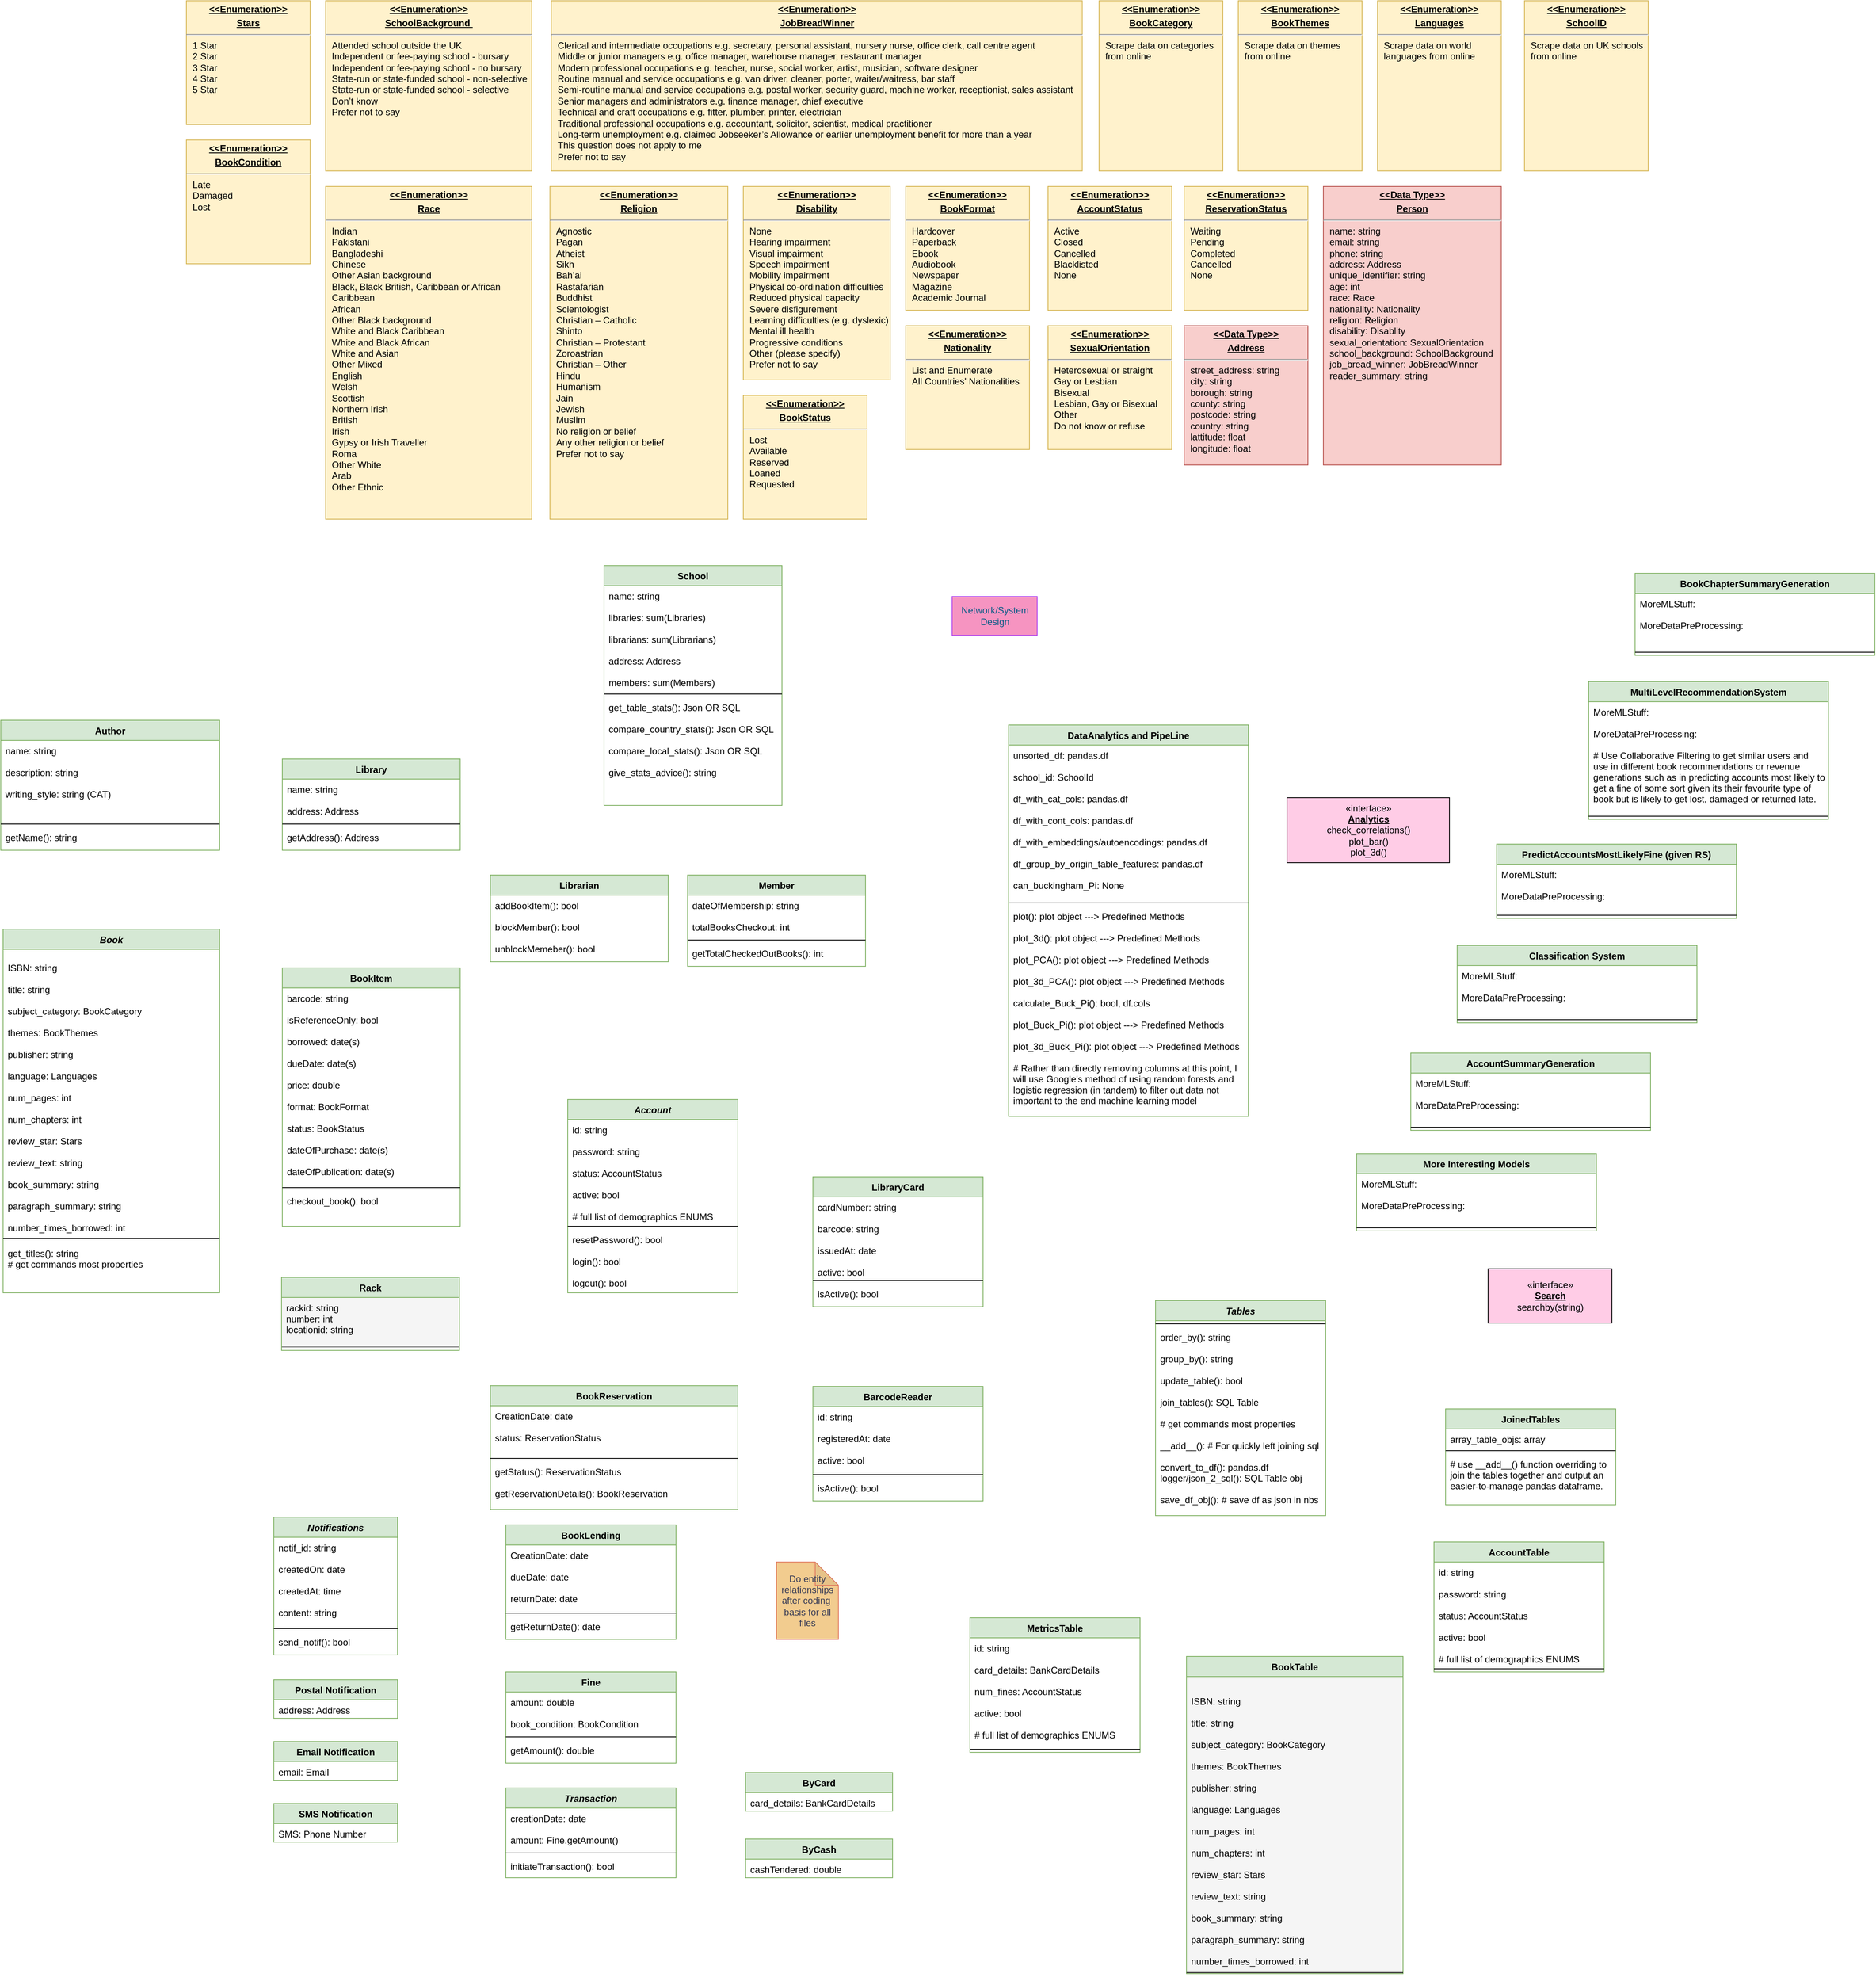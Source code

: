 <mxfile version="20.0.1" type="device"><diagram id="C5RBs43oDa-KdzZeNtuy" name="Page-1"><mxGraphModel dx="8134" dy="5409" grid="1" gridSize="10" guides="1" tooltips="1" connect="1" arrows="1" fold="1" page="1" pageScale="1" pageWidth="827" pageHeight="1169" background="none" math="0" shadow="0"><root><object label="" potkh="" id="WIyWlLk6GJQsqaUBKTNV-0"><mxCell/></object><mxCell id="WIyWlLk6GJQsqaUBKTNV-1" parent="WIyWlLk6GJQsqaUBKTNV-0"/><mxCell id="AZzpwaUpZxyNfGSvwof6-209" value="" style="group" vertex="1" connectable="0" parent="WIyWlLk6GJQsqaUBKTNV-1"><mxGeometry x="-1190" y="-693" width="2423" height="2555.426" as="geometry"/></mxCell><mxCell id="AZzpwaUpZxyNfGSvwof6-9" value="&lt;p style=&quot;margin:0px;margin-top:4px;text-align:center;text-decoration:underline;&quot;&gt;&lt;b&gt;&amp;lt;&amp;lt;Enumeration&amp;gt;&amp;gt;&lt;/b&gt;&lt;/p&gt;&lt;p style=&quot;margin:0px;margin-top:4px;text-align:center;text-decoration:underline;&quot;&gt;&lt;b&gt;BookFormat&lt;/b&gt;&lt;/p&gt;&lt;hr&gt;&lt;p style=&quot;margin:0px;margin-left:8px;&quot;&gt;Hardcover&lt;/p&gt;&lt;p style=&quot;margin:0px;margin-left:8px;&quot;&gt;Paperback&lt;/p&gt;&lt;p style=&quot;margin:0px;margin-left:8px;&quot;&gt;Ebook&lt;/p&gt;&lt;p style=&quot;margin:0px;margin-left:8px;&quot;&gt;Audiobook&lt;/p&gt;&lt;p style=&quot;margin:0px;margin-left:8px;&quot;&gt;Newspaper&lt;/p&gt;&lt;p style=&quot;margin:0px;margin-left:8px;&quot;&gt;Magazine&lt;/p&gt;&lt;p style=&quot;margin:0px;margin-left:8px;&quot;&gt;Academic Journal&lt;/p&gt;" style="verticalAlign=top;align=left;overflow=fill;fontSize=12;fontFamily=Helvetica;html=1;fillColor=#fff2cc;strokeColor=#d6b656;" vertex="1" parent="AZzpwaUpZxyNfGSvwof6-209"><mxGeometry x="1170" y="240" width="160" height="160" as="geometry"/></mxCell><mxCell id="AZzpwaUpZxyNfGSvwof6-11" value="&lt;p style=&quot;margin:0px;margin-top:4px;text-align:center;text-decoration:underline;&quot;&gt;&lt;b&gt;&amp;lt;&amp;lt;Enumeration&amp;gt;&amp;gt;&lt;/b&gt;&lt;/p&gt;&lt;p style=&quot;margin:0px;margin-top:4px;text-align:center;text-decoration:underline;&quot;&gt;&lt;b&gt;BookStatus&lt;/b&gt;&lt;/p&gt;&lt;hr&gt;&lt;p style=&quot;margin:0px;margin-left:8px;&quot;&gt;Lost&lt;/p&gt;&lt;p style=&quot;margin:0px;margin-left:8px;&quot;&gt;Available&lt;/p&gt;&lt;p style=&quot;margin:0px;margin-left:8px;&quot;&gt;Reserved&lt;/p&gt;&lt;p style=&quot;margin:0px;margin-left:8px;&quot;&gt;Loaned&lt;/p&gt;&lt;p style=&quot;margin:0px;margin-left:8px;&quot;&gt;Requested&lt;/p&gt;" style="verticalAlign=top;align=left;overflow=fill;fontSize=12;fontFamily=Helvetica;html=1;fillColor=#fff2cc;strokeColor=#d6b656;" vertex="1" parent="AZzpwaUpZxyNfGSvwof6-209"><mxGeometry x="960" y="510" width="160" height="160" as="geometry"/></mxCell><mxCell id="AZzpwaUpZxyNfGSvwof6-12" value="&lt;p style=&quot;margin:0px;margin-top:4px;text-align:center;text-decoration:underline;&quot;&gt;&lt;b&gt;&amp;lt;&amp;lt;Enumeration&amp;gt;&amp;gt;&lt;/b&gt;&lt;/p&gt;&lt;p style=&quot;margin:0px;margin-top:4px;text-align:center;text-decoration:underline;&quot;&gt;&lt;b&gt;ReservationStatus&lt;/b&gt;&lt;/p&gt;&lt;hr&gt;&lt;p style=&quot;margin:0px;margin-left:8px;&quot;&gt;Waiting&lt;/p&gt;&lt;p style=&quot;margin:0px;margin-left:8px;&quot;&gt;Pending&lt;/p&gt;&lt;p style=&quot;margin:0px;margin-left:8px;&quot;&gt;Completed&lt;/p&gt;&lt;p style=&quot;margin:0px;margin-left:8px;&quot;&gt;Cancelled&lt;/p&gt;&lt;p style=&quot;margin:0px;margin-left:8px;&quot;&gt;None&lt;/p&gt;" style="verticalAlign=top;align=left;overflow=fill;fontSize=12;fontFamily=Helvetica;html=1;fillColor=#fff2cc;strokeColor=#d6b656;" vertex="1" parent="AZzpwaUpZxyNfGSvwof6-209"><mxGeometry x="1530" y="240" width="160" height="160" as="geometry"/></mxCell><mxCell id="AZzpwaUpZxyNfGSvwof6-13" value="&lt;p style=&quot;margin:0px;margin-top:4px;text-align:center;text-decoration:underline;&quot;&gt;&lt;b&gt;&amp;lt;&amp;lt;Enumeration&amp;gt;&amp;gt;&lt;/b&gt;&lt;/p&gt;&lt;p style=&quot;margin:0px;margin-top:4px;text-align:center;text-decoration:underline;&quot;&gt;&lt;b&gt;AccountStatus&lt;/b&gt;&lt;/p&gt;&lt;hr&gt;&lt;p style=&quot;margin:0px;margin-left:8px;&quot;&gt;Active&lt;/p&gt;&lt;p style=&quot;margin:0px;margin-left:8px;&quot;&gt;Closed&lt;/p&gt;&lt;p style=&quot;margin:0px;margin-left:8px;&quot;&gt;&lt;span style=&quot;background-color: initial;&quot;&gt;Cancelled&lt;/span&gt;&lt;/p&gt;&lt;p style=&quot;margin:0px;margin-left:8px;&quot;&gt;&lt;span style=&quot;background-color: initial;&quot;&gt;Blacklisted&lt;/span&gt;&lt;/p&gt;&lt;p style=&quot;margin:0px;margin-left:8px;&quot;&gt;None&lt;/p&gt;" style="verticalAlign=top;align=left;overflow=fill;fontSize=12;fontFamily=Helvetica;html=1;fillColor=#fff2cc;strokeColor=#d6b656;" vertex="1" parent="AZzpwaUpZxyNfGSvwof6-209"><mxGeometry x="1354" y="240" width="160" height="160" as="geometry"/></mxCell><mxCell id="AZzpwaUpZxyNfGSvwof6-14" value="&lt;p style=&quot;margin:0px;margin-top:4px;text-align:center;text-decoration:underline;&quot;&gt;&lt;b&gt;&amp;lt;&amp;lt;Data Type&amp;gt;&amp;gt;&lt;/b&gt;&lt;/p&gt;&lt;p style=&quot;margin:0px;margin-top:4px;text-align:center;text-decoration:underline;&quot;&gt;&lt;b&gt;Address&lt;/b&gt;&lt;/p&gt;&lt;hr&gt;&lt;p style=&quot;margin:0px;margin-left:8px;&quot;&gt;street_address: string&lt;/p&gt;&lt;p style=&quot;margin:0px;margin-left:8px;&quot;&gt;city: string&lt;/p&gt;&lt;p style=&quot;margin:0px;margin-left:8px;&quot;&gt;borough: string&lt;/p&gt;&lt;p style=&quot;margin:0px;margin-left:8px;&quot;&gt;county: string&lt;/p&gt;&lt;p style=&quot;margin:0px;margin-left:8px;&quot;&gt;postcode: string&lt;/p&gt;&lt;p style=&quot;margin:0px;margin-left:8px;&quot;&gt;country: string&lt;/p&gt;&lt;p style=&quot;margin:0px;margin-left:8px;&quot;&gt;lattitude: float&lt;/p&gt;&lt;p style=&quot;margin:0px;margin-left:8px;&quot;&gt;longitude: float&lt;/p&gt;" style="verticalAlign=top;align=left;overflow=fill;fontSize=12;fontFamily=Helvetica;html=1;fillColor=#f8cecc;strokeColor=#b85450;" vertex="1" parent="AZzpwaUpZxyNfGSvwof6-209"><mxGeometry x="1530" y="420" width="160" height="180" as="geometry"/></mxCell><mxCell id="AZzpwaUpZxyNfGSvwof6-15" value="&lt;p style=&quot;margin:0px;margin-top:4px;text-align:center;text-decoration:underline;&quot;&gt;&lt;b&gt;&amp;lt;&amp;lt;Data Type&amp;gt;&amp;gt;&lt;/b&gt;&lt;/p&gt;&lt;p style=&quot;margin:0px;margin-top:4px;text-align:center;text-decoration:underline;&quot;&gt;&lt;b&gt;Person&lt;/b&gt;&lt;/p&gt;&lt;hr&gt;&lt;p style=&quot;margin:0px;margin-left:8px;&quot;&gt;name: string&lt;/p&gt;&lt;p style=&quot;margin:0px;margin-left:8px;&quot;&gt;email: string&lt;/p&gt;&lt;p style=&quot;margin:0px;margin-left:8px;&quot;&gt;phone: string&lt;/p&gt;&lt;p style=&quot;margin:0px;margin-left:8px;&quot;&gt;address: Address&lt;/p&gt;&lt;p style=&quot;margin:0px;margin-left:8px;&quot;&gt;unique_identifier: string&lt;/p&gt;&lt;p style=&quot;margin:0px;margin-left:8px;&quot;&gt;age: int&lt;/p&gt;&lt;p style=&quot;margin:0px;margin-left:8px;&quot;&gt;race: Race&lt;/p&gt;&lt;p style=&quot;margin:0px;margin-left:8px;&quot;&gt;nationality: Nationality&lt;/p&gt;&lt;p style=&quot;margin:0px;margin-left:8px;&quot;&gt;religion: Religion&lt;/p&gt;&lt;p style=&quot;margin:0px;margin-left:8px;&quot;&gt;disability: Disablity&lt;/p&gt;&lt;p style=&quot;margin:0px;margin-left:8px;&quot;&gt;sexual_orientation: SexualOrientation&lt;/p&gt;&lt;p style=&quot;margin:0px;margin-left:8px;&quot;&gt;&lt;span style=&quot;background-color: initial;&quot;&gt;school_background: SchoolBackground&lt;/span&gt;&lt;/p&gt;&lt;p style=&quot;margin:0px;margin-left:8px;&quot;&gt;job_bread_winner: JobBreadWinner&lt;/p&gt;&lt;p style=&quot;margin:0px;margin-left:8px;&quot;&gt;&lt;span style=&quot;background-color: initial;&quot;&gt;reader_summary: string&lt;/span&gt;&lt;br&gt;&lt;/p&gt;&lt;p style=&quot;margin:0px;margin-left:8px;&quot;&gt;&lt;br&gt;&lt;/p&gt;" style="verticalAlign=top;align=left;overflow=fill;fontSize=12;fontFamily=Helvetica;html=1;fillColor=#f8cecc;strokeColor=#b85450;" vertex="1" parent="AZzpwaUpZxyNfGSvwof6-209"><mxGeometry x="1710" y="240" width="230" height="360" as="geometry"/></mxCell><mxCell id="AZzpwaUpZxyNfGSvwof6-18" value="&lt;p style=&quot;margin:0px;margin-top:4px;text-align:center;text-decoration:underline;&quot;&gt;&lt;b&gt;&amp;lt;&amp;lt;Enumeration&amp;gt;&amp;gt;&lt;/b&gt;&lt;/p&gt;&lt;p style=&quot;margin:0px;margin-top:4px;text-align:center;text-decoration:underline;&quot;&gt;&lt;b&gt;Nationality&lt;/b&gt;&lt;/p&gt;&lt;hr&gt;&lt;p style=&quot;margin:0px;margin-left:8px;&quot;&gt;List and Enumerate&lt;/p&gt;&lt;p style=&quot;margin:0px;margin-left:8px;&quot;&gt;All Countries' Nationalities&lt;/p&gt;" style="verticalAlign=top;align=left;overflow=fill;fontSize=12;fontFamily=Helvetica;html=1;fillColor=#fff2cc;strokeColor=#d6b656;" vertex="1" parent="AZzpwaUpZxyNfGSvwof6-209"><mxGeometry x="1170" y="420" width="160" height="160" as="geometry"/></mxCell><mxCell id="AZzpwaUpZxyNfGSvwof6-19" value="&lt;p style=&quot;margin:0px;margin-top:4px;text-align:center;text-decoration:underline;&quot;&gt;&lt;b&gt;&amp;lt;&amp;lt;Enumeration&amp;gt;&amp;gt;&lt;/b&gt;&lt;/p&gt;&lt;p style=&quot;margin:0px;margin-top:4px;text-align:center;text-decoration:underline;&quot;&gt;&lt;b&gt;Race&lt;/b&gt;&lt;/p&gt;&lt;hr&gt;&lt;p style=&quot;margin:0px;margin-left:8px;&quot;&gt;&lt;span style=&quot;background-color: initial;&quot;&gt;Indian&lt;/span&gt;&lt;br&gt;&lt;/p&gt;&lt;p style=&quot;margin:0px;margin-left:8px;&quot;&gt;Pakistani&lt;/p&gt;&lt;p style=&quot;margin:0px;margin-left:8px;&quot;&gt;Bangladeshi&lt;/p&gt;&lt;p style=&quot;margin:0px;margin-left:8px;&quot;&gt;Chinese&lt;/p&gt;&lt;p style=&quot;margin:0px;margin-left:8px;&quot;&gt;Other Asian background&lt;/p&gt;&lt;p style=&quot;margin:0px;margin-left:8px;&quot;&gt;Black, Black British, Caribbean or African&lt;/p&gt;&lt;p style=&quot;margin:0px;margin-left:8px;&quot;&gt;Caribbean&lt;/p&gt;&lt;p style=&quot;margin:0px;margin-left:8px;&quot;&gt;African&lt;/p&gt;&lt;p style=&quot;margin:0px;margin-left:8px;&quot;&gt;Other Black background&lt;/p&gt;&lt;p style=&quot;margin:0px;margin-left:8px;&quot;&gt;&lt;span style=&quot;background-color: initial;&quot;&gt;White and Black Caribbean&lt;/span&gt;&lt;br&gt;&lt;/p&gt;&lt;p style=&quot;margin:0px;margin-left:8px;&quot;&gt;White and Black African&lt;/p&gt;&lt;p style=&quot;margin:0px;margin-left:8px;&quot;&gt;White and Asian&lt;/p&gt;&lt;p style=&quot;margin:0px;margin-left:8px;&quot;&gt;Other Mixed&amp;nbsp;&lt;/p&gt;&lt;p style=&quot;margin:0px;margin-left:8px;&quot;&gt;English&lt;/p&gt;&lt;p style=&quot;margin:0px;margin-left:8px;&quot;&gt;Welsh&lt;/p&gt;&lt;p style=&quot;margin:0px;margin-left:8px;&quot;&gt;Scottish&lt;/p&gt;&lt;p style=&quot;margin:0px;margin-left:8px;&quot;&gt;Northern Irish&lt;/p&gt;&lt;p style=&quot;margin:0px;margin-left:8px;&quot;&gt;British&lt;/p&gt;&lt;p style=&quot;margin:0px;margin-left:8px;&quot;&gt;Irish&lt;/p&gt;&lt;p style=&quot;margin:0px;margin-left:8px;&quot;&gt;Gypsy or Irish Traveller&lt;/p&gt;&lt;p style=&quot;margin:0px;margin-left:8px;&quot;&gt;Roma&lt;/p&gt;&lt;p style=&quot;margin:0px;margin-left:8px;&quot;&gt;Other White&lt;/p&gt;&lt;p style=&quot;margin:0px;margin-left:8px;&quot;&gt;&lt;span style=&quot;background-color: initial;&quot;&gt;Arab&lt;/span&gt;&lt;br&gt;&lt;/p&gt;&lt;p style=&quot;margin:0px;margin-left:8px;&quot;&gt;Other Ethnic&lt;/p&gt;" style="verticalAlign=top;align=left;overflow=fill;fontSize=12;fontFamily=Helvetica;html=1;gradientDirection=radial;fillColor=#fff2cc;strokeColor=#d6b656;" vertex="1" parent="AZzpwaUpZxyNfGSvwof6-209"><mxGeometry x="420" y="240" width="266.5" height="430" as="geometry"/></mxCell><mxCell id="AZzpwaUpZxyNfGSvwof6-20" value="&lt;p style=&quot;margin:0px;margin-top:4px;text-align:center;text-decoration:underline;&quot;&gt;&lt;b&gt;&amp;lt;&amp;lt;Enumeration&amp;gt;&amp;gt;&lt;/b&gt;&lt;/p&gt;&lt;p style=&quot;margin:0px;margin-top:4px;text-align:center;text-decoration:underline;&quot;&gt;&lt;b&gt;SexualOrientation&lt;/b&gt;&lt;/p&gt;&lt;hr&gt;&lt;p style=&quot;margin:0px;margin-left:8px;&quot;&gt;Heterosexual or straight&lt;/p&gt;&lt;p style=&quot;margin:0px;margin-left:8px;&quot;&gt;Gay or Lesbian&lt;span style=&quot;&quot;&gt;&#9;&lt;/span&gt;&lt;/p&gt;&lt;p style=&quot;margin:0px;margin-left:8px;&quot;&gt;Bisexual&lt;/p&gt;&lt;p style=&quot;margin:0px;margin-left:8px;&quot;&gt;Lesbian, Gay or Bisexual&lt;/p&gt;&lt;p style=&quot;margin:0px;margin-left:8px;&quot;&gt;Other&lt;/p&gt;&lt;p style=&quot;margin:0px;margin-left:8px;&quot;&gt;Do not know or refuse&lt;/p&gt;" style="verticalAlign=top;align=left;overflow=fill;fontSize=12;fontFamily=Helvetica;html=1;fillColor=#fff2cc;strokeColor=#d6b656;" vertex="1" parent="AZzpwaUpZxyNfGSvwof6-209"><mxGeometry x="1354" y="420" width="160" height="160" as="geometry"/></mxCell><mxCell id="AZzpwaUpZxyNfGSvwof6-21" value="&lt;p style=&quot;margin:0px;margin-top:4px;text-align:center;text-decoration:underline;&quot;&gt;&lt;b&gt;&amp;lt;&amp;lt;Enumeration&amp;gt;&amp;gt;&lt;/b&gt;&lt;/p&gt;&lt;p style=&quot;margin:0px;margin-top:4px;text-align:center;text-decoration:underline;&quot;&gt;&lt;b&gt;Disability&lt;/b&gt;&lt;/p&gt;&lt;hr&gt;&lt;p style=&quot;margin:0px;margin-left:8px;&quot;&gt;None&lt;/p&gt;&lt;p style=&quot;margin:0px;margin-left:8px;&quot;&gt;Hearing impairment&lt;/p&gt;&lt;p style=&quot;margin:0px;margin-left:8px;&quot;&gt;&lt;span style=&quot;background-color: initial;&quot;&gt;Visual impairment&lt;/span&gt;&lt;br&gt;&lt;/p&gt;&lt;p style=&quot;margin:0px;margin-left:8px;&quot;&gt;&lt;span style=&quot;background-color: initial;&quot;&gt;Speech impairment&lt;/span&gt;&lt;br&gt;&lt;/p&gt;&lt;p style=&quot;margin:0px;margin-left:8px;&quot;&gt;&lt;span style=&quot;background-color: initial;&quot;&gt;Mobility impairment&lt;/span&gt;&lt;br&gt;&lt;/p&gt;&lt;p style=&quot;margin:0px;margin-left:8px;&quot;&gt;&lt;span style=&quot;background-color: initial;&quot;&gt;Physical co-ordination difficulties&lt;/span&gt;&lt;br&gt;&lt;/p&gt;&lt;p style=&quot;margin:0px;margin-left:8px;&quot;&gt;&lt;span style=&quot;background-color: initial;&quot;&gt;Reduced physical capacity&lt;/span&gt;&lt;br&gt;&lt;/p&gt;&lt;p style=&quot;margin:0px;margin-left:8px;&quot;&gt;&lt;span style=&quot;background-color: initial;&quot;&gt;Severe disfigurement&lt;/span&gt;&lt;br&gt;&lt;/p&gt;&lt;p style=&quot;margin:0px;margin-left:8px;&quot;&gt;&lt;span style=&quot;background-color: initial;&quot;&gt;Learning difficulties (e.g. dyslexic)&lt;/span&gt;&lt;br&gt;&lt;/p&gt;&lt;p style=&quot;margin:0px;margin-left:8px;&quot;&gt;&lt;span style=&quot;background-color: initial;&quot;&gt;Mental ill health&lt;/span&gt;&lt;br&gt;&lt;/p&gt;&lt;p style=&quot;margin:0px;margin-left:8px;&quot;&gt;&lt;span style=&quot;background-color: initial;&quot;&gt;Progressive conditions&lt;/span&gt;&lt;br&gt;&lt;/p&gt;&lt;p style=&quot;margin:0px;margin-left:8px;&quot;&gt;&lt;span style=&quot;background-color: initial;&quot;&gt;Other (please specify)&amp;nbsp;&lt;/span&gt;&lt;br&gt;&lt;/p&gt;&lt;p style=&quot;margin:0px;margin-left:8px;&quot;&gt;&lt;span style=&quot;background-color: initial;&quot;&gt;Prefer not to say&lt;/span&gt;&lt;/p&gt;&lt;div&gt;&lt;br&gt;&lt;/div&gt;" style="verticalAlign=top;align=left;overflow=fill;fontSize=12;fontFamily=Helvetica;html=1;fillColor=#fff2cc;strokeColor=#d6b656;" vertex="1" parent="AZzpwaUpZxyNfGSvwof6-209"><mxGeometry x="960" y="240" width="190" height="250" as="geometry"/></mxCell><mxCell id="AZzpwaUpZxyNfGSvwof6-22" value="&lt;p style=&quot;margin:0px;margin-top:4px;text-align:center;text-decoration:underline;&quot;&gt;&lt;b&gt;&amp;lt;&amp;lt;Enumeration&amp;gt;&amp;gt;&lt;/b&gt;&lt;/p&gt;&lt;p style=&quot;margin:0px;margin-top:4px;text-align:center;text-decoration:underline;&quot;&gt;&lt;b&gt;Religion&lt;/b&gt;&lt;/p&gt;&lt;hr&gt;&lt;p style=&quot;margin:0px;margin-left:8px;&quot;&gt;Agnostic&lt;/p&gt;&lt;p style=&quot;margin:0px;margin-left:8px;&quot;&gt;Pagan&lt;span style=&quot;&quot;&gt;&#9;&lt;/span&gt;&lt;/p&gt;&lt;p style=&quot;margin:0px;margin-left:8px;&quot;&gt;Atheist&lt;/p&gt;&lt;p style=&quot;margin:0px;margin-left:8px;&quot;&gt;Sikh&lt;span style=&quot;&quot;&gt;&#9;&lt;/span&gt;&lt;/p&gt;&lt;p style=&quot;margin:0px;margin-left:8px;&quot;&gt;Bah’ai&lt;/p&gt;&lt;p style=&quot;margin:0px;margin-left:8px;&quot;&gt;Rastafarian&lt;span style=&quot;&quot;&gt;&#9;&lt;/span&gt;&lt;/p&gt;&lt;p style=&quot;margin:0px;margin-left:8px;&quot;&gt;Buddhist&lt;/p&gt;&lt;p style=&quot;margin:0px;margin-left:8px;&quot;&gt;Scientologist&lt;span style=&quot;&quot;&gt;&#9;&lt;/span&gt;&lt;/p&gt;&lt;p style=&quot;margin:0px;margin-left:8px;&quot;&gt;Christian – Catholic&lt;/p&gt;&lt;p style=&quot;margin:0px;margin-left:8px;&quot;&gt;Shinto&lt;span style=&quot;&quot;&gt;&#9;&lt;/span&gt;&lt;/p&gt;&lt;p style=&quot;margin:0px;margin-left:8px;&quot;&gt;Christian – Protestant&lt;/p&gt;&lt;p style=&quot;margin:0px;margin-left:8px;&quot;&gt;Zoroastrian&lt;span style=&quot;&quot;&gt;&#9;&lt;/span&gt;&lt;/p&gt;&lt;p style=&quot;margin:0px;margin-left:8px;&quot;&gt;Christian – Other&lt;/p&gt;&lt;p style=&quot;margin:0px;margin-left:8px;&quot;&gt;&lt;span style=&quot;background-color: initial;&quot;&gt;Hindu&lt;/span&gt;&lt;br&gt;&lt;/p&gt;&lt;p style=&quot;margin:0px;margin-left:8px;&quot;&gt;&lt;span style=&quot;background-color: initial;&quot;&gt;Humanism&lt;/span&gt;&lt;br&gt;&lt;/p&gt;&lt;p style=&quot;margin:0px;margin-left:8px;&quot;&gt;&lt;span style=&quot;background-color: initial;&quot;&gt;Jain&lt;/span&gt;&lt;br&gt;&lt;/p&gt;&lt;p style=&quot;margin:0px;margin-left:8px;&quot;&gt;Jewish&lt;/p&gt;&lt;p style=&quot;margin:0px;margin-left:8px;&quot;&gt;&lt;span style=&quot;background-color: initial;&quot;&gt;Muslim&lt;/span&gt;&lt;br&gt;&lt;/p&gt;&lt;p style=&quot;margin: 0px 0px 0px 8px;&quot;&gt;No religion or belief&lt;/p&gt;&lt;p style=&quot;margin: 0px 0px 0px 8px;&quot;&gt;&lt;span style=&quot;background-color: initial;&quot;&gt;Any other religion or belief&lt;/span&gt;&lt;br&gt;&lt;/p&gt;&lt;p style=&quot;margin: 0px 0px 0px 8px;&quot;&gt;Prefer not to say&lt;/p&gt;&lt;div&gt;&lt;br&gt;&lt;/div&gt;&lt;div&gt;&lt;br&gt;&lt;/div&gt;&lt;div&gt;&lt;br&gt;&lt;/div&gt;&lt;div&gt;&lt;br&gt;&lt;/div&gt;" style="verticalAlign=top;align=left;overflow=fill;fontSize=12;fontFamily=Helvetica;html=1;fillColor=#fff2cc;strokeColor=#d6b656;" vertex="1" parent="AZzpwaUpZxyNfGSvwof6-209"><mxGeometry x="710" y="240" width="230" height="430" as="geometry"/></mxCell><mxCell id="AZzpwaUpZxyNfGSvwof6-23" value="&lt;p style=&quot;margin:0px;margin-top:4px;text-align:center;text-decoration:underline;&quot;&gt;&lt;b&gt;&amp;lt;&amp;lt;Enumeration&amp;gt;&amp;gt;&lt;/b&gt;&lt;/p&gt;&lt;p style=&quot;margin:0px;margin-top:4px;text-align:center;text-decoration:underline;&quot;&gt;&lt;b&gt;SchoolBackground&amp;nbsp;&lt;/b&gt;&lt;/p&gt;&lt;hr&gt;&lt;p style=&quot;margin:0px;margin-left:8px;&quot;&gt;Attended school outside the UK&lt;/p&gt;&lt;p style=&quot;margin:0px;margin-left:8px;&quot;&gt;Independent or fee-paying school - bursary&lt;/p&gt;&lt;p style=&quot;margin:0px;margin-left:8px;&quot;&gt;Independent or fee-paying school - no bursary&lt;/p&gt;&lt;p style=&quot;margin:0px;margin-left:8px;&quot;&gt;State-run or state-funded school - non-selective&lt;/p&gt;&lt;p style=&quot;margin:0px;margin-left:8px;&quot;&gt;State-run or state-funded school - selective&lt;/p&gt;&lt;p style=&quot;margin:0px;margin-left:8px;&quot;&gt;Don’t know&lt;/p&gt;&lt;p style=&quot;margin:0px;margin-left:8px;&quot;&gt;Prefer not to say&lt;/p&gt;" style="verticalAlign=top;align=left;overflow=fill;fontSize=12;fontFamily=Helvetica;html=1;fillColor=#fff2cc;strokeColor=#d6b656;" vertex="1" parent="AZzpwaUpZxyNfGSvwof6-209"><mxGeometry x="420" width="266.5" height="220" as="geometry"/></mxCell><mxCell id="AZzpwaUpZxyNfGSvwof6-24" value="&lt;p style=&quot;margin:0px;margin-top:4px;text-align:center;text-decoration:underline;&quot;&gt;&lt;b&gt;&amp;lt;&amp;lt;Enumeration&amp;gt;&amp;gt;&lt;/b&gt;&lt;/p&gt;&lt;p style=&quot;margin:0px;margin-top:4px;text-align:center;text-decoration:underline;&quot;&gt;&lt;b&gt;JobBreadWinner&lt;/b&gt;&lt;/p&gt;&lt;hr&gt;&lt;p style=&quot;margin:0px;margin-left:8px;&quot;&gt;Clerical and intermediate occupations e.g. secretary, personal assistant, nursery nurse, office clerk, call centre agent&lt;/p&gt;&lt;p style=&quot;margin:0px;margin-left:8px;&quot;&gt;Middle or junior managers e.g. office manager, warehouse manager, restaurant manager&lt;/p&gt;&lt;p style=&quot;margin:0px;margin-left:8px;&quot;&gt;Modern professional occupations e.g. teacher, nurse, social worker, artist, musician, software designer&lt;/p&gt;&lt;p style=&quot;margin:0px;margin-left:8px;&quot;&gt;Routine manual and service occupations e.g. van driver, cleaner, porter, waiter/waitress, bar staff&lt;/p&gt;&lt;p style=&quot;margin:0px;margin-left:8px;&quot;&gt;Semi-routine manual and service occupations e.g. postal worker, security guard, machine worker, receptionist, sales assistant&lt;/p&gt;&lt;p style=&quot;margin:0px;margin-left:8px;&quot;&gt;Senior managers and administrators e.g. finance manager, chief executive&lt;/p&gt;&lt;p style=&quot;margin:0px;margin-left:8px;&quot;&gt;Technical and craft occupations e.g. fitter, plumber, printer, electrician&lt;/p&gt;&lt;p style=&quot;margin:0px;margin-left:8px;&quot;&gt;Traditional professional occupations e.g. accountant, solicitor, scientist, medical practitioner&lt;/p&gt;&lt;p style=&quot;margin:0px;margin-left:8px;&quot;&gt;Long-term unemployment e.g. claimed Jobseeker’s Allowance or earlier unemployment benefit for more than a year&lt;/p&gt;&lt;p style=&quot;margin:0px;margin-left:8px;&quot;&gt;This question does not apply to me&lt;/p&gt;&lt;p style=&quot;margin:0px;margin-left:8px;&quot;&gt;Prefer not to say&lt;/p&gt;" style="verticalAlign=top;align=left;overflow=fill;fontSize=12;fontFamily=Helvetica;html=1;fillColor=#fff2cc;strokeColor=#d6b656;" vertex="1" parent="AZzpwaUpZxyNfGSvwof6-209"><mxGeometry x="711.75" width="686.5" height="220" as="geometry"/></mxCell><mxCell id="AZzpwaUpZxyNfGSvwof6-25" value="&lt;p style=&quot;margin:0px;margin-top:4px;text-align:center;text-decoration:underline;&quot;&gt;&lt;b&gt;&amp;lt;&amp;lt;Enumeration&amp;gt;&amp;gt;&lt;/b&gt;&lt;/p&gt;&lt;p style=&quot;margin:0px;margin-top:4px;text-align:center;text-decoration:underline;&quot;&gt;&lt;b&gt;BookCategory&lt;/b&gt;&lt;/p&gt;&lt;hr&gt;&lt;p style=&quot;margin:0px;margin-left:8px;&quot;&gt;Scrape data on categories&amp;nbsp;&lt;/p&gt;&lt;p style=&quot;margin:0px;margin-left:8px;&quot;&gt;from online&lt;/p&gt;" style="verticalAlign=top;align=left;overflow=fill;fontSize=12;fontFamily=Helvetica;html=1;fillColor=#fff2cc;strokeColor=#d6b656;" vertex="1" parent="AZzpwaUpZxyNfGSvwof6-209"><mxGeometry x="1420" width="160" height="220" as="geometry"/></mxCell><mxCell id="AZzpwaUpZxyNfGSvwof6-34" value="" style="group;" vertex="1" connectable="0" parent="AZzpwaUpZxyNfGSvwof6-209"><mxGeometry x="364" y="1250" width="230" height="334" as="geometry"/></mxCell><mxCell id="AZzpwaUpZxyNfGSvwof6-26" value="BookItem" style="swimlane;fontStyle=1;align=center;verticalAlign=top;childLayout=stackLayout;horizontal=1;startSize=26;horizontalStack=0;resizeParent=1;resizeParentMax=0;resizeLast=0;collapsible=1;marginBottom=0;fillColor=#d5e8d4;gradientDirection=radial;container=0;strokeColor=#82b366;" vertex="1" parent="AZzpwaUpZxyNfGSvwof6-34"><mxGeometry width="230" height="334" as="geometry"/></mxCell><mxCell id="AZzpwaUpZxyNfGSvwof6-27" value="barcode: string&#10;&#10;isReferenceOnly: bool&#10;&#10;borrowed: date(s)&#10;&#10;dueDate: date(s)&#10;&#10;price: double&#10;&#10;format: BookFormat&#10;&#10;status: BookStatus&#10;&#10;dateOfPurchase: date(s)&#10;&#10;dateOfPublication: date(s)" style="text;align=left;verticalAlign=top;spacingLeft=4;spacingRight=4;overflow=hidden;rotatable=0;points=[[0,0.5],[1,0.5]];portConstraint=eastwest;container=0;" vertex="1" parent="AZzpwaUpZxyNfGSvwof6-34"><mxGeometry y="26" width="230" height="254" as="geometry"/></mxCell><mxCell id="AZzpwaUpZxyNfGSvwof6-28" value="" style="line;strokeWidth=1;fillColor=none;align=left;verticalAlign=middle;spacingTop=-1;spacingLeft=3;spacingRight=3;rotatable=0;labelPosition=right;points=[];portConstraint=eastwest;container=0;" vertex="1" parent="AZzpwaUpZxyNfGSvwof6-34"><mxGeometry y="280" width="230" height="8" as="geometry"/></mxCell><mxCell id="AZzpwaUpZxyNfGSvwof6-29" value="checkout_book(): bool" style="text;strokeColor=none;fillColor=none;align=left;verticalAlign=top;spacingLeft=4;spacingRight=4;overflow=hidden;rotatable=0;points=[[0,0.5],[1,0.5]];portConstraint=eastwest;container=0;" vertex="1" parent="AZzpwaUpZxyNfGSvwof6-34"><mxGeometry y="288" width="230" height="46" as="geometry"/></mxCell><mxCell id="AZzpwaUpZxyNfGSvwof6-40" value="&lt;p style=&quot;margin:0px;margin-top:4px;text-align:center;text-decoration:underline;&quot;&gt;&lt;b&gt;&amp;lt;&amp;lt;Enumeration&amp;gt;&amp;gt;&lt;/b&gt;&lt;/p&gt;&lt;p style=&quot;margin:0px;margin-top:4px;text-align:center;text-decoration:underline;&quot;&gt;&lt;b&gt;BookThemes&lt;/b&gt;&lt;/p&gt;&lt;hr&gt;&lt;p style=&quot;margin:0px;margin-left:8px;&quot;&gt;Scrape data on themes&lt;/p&gt;&lt;p style=&quot;margin:0px;margin-left:8px;&quot;&gt;from online&lt;/p&gt;" style="verticalAlign=top;align=left;overflow=fill;fontSize=12;fontFamily=Helvetica;html=1;fillColor=#fff2cc;strokeColor=#d6b656;" vertex="1" parent="AZzpwaUpZxyNfGSvwof6-209"><mxGeometry x="1600" width="160" height="220" as="geometry"/></mxCell><mxCell id="AZzpwaUpZxyNfGSvwof6-41" value="&lt;p style=&quot;margin:0px;margin-top:4px;text-align:center;text-decoration:underline;&quot;&gt;&lt;b&gt;&amp;lt;&amp;lt;Enumeration&amp;gt;&amp;gt;&lt;/b&gt;&lt;/p&gt;&lt;p style=&quot;margin:0px;margin-top:4px;text-align:center;text-decoration:underline;&quot;&gt;&lt;b&gt;Languages&lt;/b&gt;&lt;/p&gt;&lt;hr&gt;&lt;p style=&quot;margin:0px;margin-left:8px;&quot;&gt;Scrape data on world&lt;/p&gt;&lt;p style=&quot;margin:0px;margin-left:8px;&quot;&gt;languages&amp;nbsp;&lt;span style=&quot;background-color: initial;&quot;&gt;from online&lt;/span&gt;&lt;/p&gt;" style="verticalAlign=top;align=left;overflow=fill;fontSize=12;fontFamily=Helvetica;html=1;fillColor=#fff2cc;strokeColor=#d6b656;" vertex="1" parent="AZzpwaUpZxyNfGSvwof6-209"><mxGeometry x="1780" width="160" height="220" as="geometry"/></mxCell><mxCell id="AZzpwaUpZxyNfGSvwof6-42" value="" style="group;fillColor=none;strokeColor=#666666;fontColor=#333333;" vertex="1" connectable="0" parent="AZzpwaUpZxyNfGSvwof6-209"><mxGeometry x="3" y="1200" width="280" height="470" as="geometry"/></mxCell><mxCell id="AZzpwaUpZxyNfGSvwof6-43" value="Book" style="swimlane;fontStyle=3;align=center;verticalAlign=top;childLayout=stackLayout;horizontal=1;startSize=26;horizontalStack=0;resizeParent=1;resizeParentMax=0;resizeLast=0;collapsible=1;marginBottom=0;fillColor=#d5e8d4;gradientDirection=radial;container=0;strokeColor=#82b366;" vertex="1" parent="AZzpwaUpZxyNfGSvwof6-42"><mxGeometry width="280" height="470.0" as="geometry"/></mxCell><mxCell id="AZzpwaUpZxyNfGSvwof6-44" value="ISBN: string&#10;&#10;title: string&#10;&#10;subject_category: BookCategory&#10;&#10;themes: BookThemes&#10;&#10;publisher: string&#10;&#10;language: Languages&#10;&#10;num_pages: int&#10;&#10;num_chapters: int &#10;&#10;review_star: Stars&#10;&#10;review_text: string&#10;&#10;book_summary: string&#10;&#10;paragraph_summary: string&#10;&#10;number_times_borrowed: int&#10;&#10;&#10;&#10; " style="text;align=left;verticalAlign=top;spacingLeft=4;spacingRight=4;overflow=hidden;rotatable=0;points=[[0,0.5],[1,0.5]];portConstraint=eastwest;container=0;" vertex="1" parent="AZzpwaUpZxyNfGSvwof6-42"><mxGeometry y="36.587" width="280" height="357.425" as="geometry"/></mxCell><mxCell id="AZzpwaUpZxyNfGSvwof6-45" value="" style="line;strokeWidth=1;fillColor=none;align=left;verticalAlign=middle;spacingTop=-1;spacingLeft=3;spacingRight=3;rotatable=0;labelPosition=right;points=[];portConstraint=eastwest;container=0;" vertex="1" parent="AZzpwaUpZxyNfGSvwof6-42"><mxGeometry y="394.012" width="280" height="11.257" as="geometry"/></mxCell><mxCell id="AZzpwaUpZxyNfGSvwof6-46" value="get_titles(): string&#10;# get commands most properties&#10;" style="text;strokeColor=none;fillColor=none;align=left;verticalAlign=top;spacingLeft=4;spacingRight=4;overflow=hidden;rotatable=0;points=[[0,0.5],[1,0.5]];portConstraint=eastwest;container=0;" vertex="1" parent="AZzpwaUpZxyNfGSvwof6-42"><mxGeometry y="405.269" width="280" height="64.731" as="geometry"/></mxCell><mxCell id="AZzpwaUpZxyNfGSvwof6-47" value="&lt;p style=&quot;margin:0px;margin-top:4px;text-align:center;text-decoration:underline;&quot;&gt;&lt;b&gt;&amp;lt;&amp;lt;Enumeration&amp;gt;&amp;gt;&lt;/b&gt;&lt;/p&gt;&lt;p style=&quot;margin:0px;margin-top:4px;text-align:center;text-decoration:underline;&quot;&gt;&lt;b&gt;Stars&lt;/b&gt;&lt;/p&gt;&lt;hr&gt;&lt;p style=&quot;margin:0px;margin-left:8px;&quot;&gt;1 Star&lt;/p&gt;&lt;p style=&quot;margin:0px;margin-left:8px;&quot;&gt;2 Star&lt;/p&gt;&lt;p style=&quot;margin:0px;margin-left:8px;&quot;&gt;3 Star&lt;/p&gt;&lt;p style=&quot;margin:0px;margin-left:8px;&quot;&gt;4 Star&lt;/p&gt;&lt;p style=&quot;margin:0px;margin-left:8px;&quot;&gt;5 Star&lt;/p&gt;" style="verticalAlign=top;align=left;overflow=fill;fontSize=12;fontFamily=Helvetica;html=1;fillColor=#fff2cc;strokeColor=#d6b656;" vertex="1" parent="AZzpwaUpZxyNfGSvwof6-209"><mxGeometry x="240" width="160" height="160" as="geometry"/></mxCell><mxCell id="AZzpwaUpZxyNfGSvwof6-58" value="" style="group" vertex="1" connectable="0" parent="AZzpwaUpZxyNfGSvwof6-209"><mxGeometry x="363" y="1650" width="230" height="90" as="geometry"/></mxCell><mxCell id="AZzpwaUpZxyNfGSvwof6-53" value="" style="group;fillColor=#f5f5f5;strokeColor=#666666;fontColor=#333333;container=0;" vertex="1" connectable="0" parent="AZzpwaUpZxyNfGSvwof6-58"><mxGeometry width="230" height="90.0" as="geometry"/></mxCell><mxCell id="AZzpwaUpZxyNfGSvwof6-54" value="Rack" style="swimlane;fontStyle=1;align=center;verticalAlign=top;childLayout=stackLayout;horizontal=1;startSize=26;horizontalStack=0;resizeParent=1;resizeParentMax=0;resizeLast=0;collapsible=1;marginBottom=0;fillColor=#d5e8d4;gradientDirection=radial;container=0;strokeColor=#82b366;" vertex="1" parent="AZzpwaUpZxyNfGSvwof6-58"><mxGeometry width="230" height="94.443" as="geometry"/></mxCell><mxCell id="AZzpwaUpZxyNfGSvwof6-55" value="rackid: string&#10;number: int&#10;locationid: string" style="text;align=left;verticalAlign=top;spacingLeft=4;spacingRight=4;overflow=hidden;rotatable=0;points=[[0,0.5],[1,0.5]];portConstraint=eastwest;container=0;" vertex="1" parent="AZzpwaUpZxyNfGSvwof6-54"><mxGeometry y="26" width="230" height="68.443" as="geometry"/></mxCell><mxCell id="AZzpwaUpZxyNfGSvwof6-59" value="«interface»&lt;br&gt;&lt;b&gt;&lt;u&gt;Search&lt;/u&gt;&lt;/b&gt;&lt;br&gt;searchby(string)" style="html=1;fillColor=#FFCCE6;gradientColor=none;gradientDirection=radial;" vertex="1" parent="AZzpwaUpZxyNfGSvwof6-209"><mxGeometry x="1923" y="1639" width="160" height="70" as="geometry"/></mxCell><mxCell id="AZzpwaUpZxyNfGSvwof6-77" value="Notifications" style="swimlane;fontStyle=3;align=center;verticalAlign=top;childLayout=stackLayout;horizontal=1;startSize=26;horizontalStack=0;resizeParent=1;resizeParentMax=0;resizeLast=0;collapsible=1;marginBottom=0;fillColor=#d5e8d4;gradientDirection=radial;strokeColor=#82b366;" vertex="1" parent="AZzpwaUpZxyNfGSvwof6-209"><mxGeometry x="353" y="1960" width="160" height="178" as="geometry"/></mxCell><mxCell id="AZzpwaUpZxyNfGSvwof6-78" value="notif_id: string&#10;&#10;createdOn: date&#10;&#10;createdAt: time&#10;&#10;content: string" style="text;align=left;verticalAlign=top;spacingLeft=4;spacingRight=4;overflow=hidden;rotatable=0;points=[[0,0.5],[1,0.5]];portConstraint=eastwest;" vertex="1" parent="AZzpwaUpZxyNfGSvwof6-77"><mxGeometry y="26" width="160" height="114" as="geometry"/></mxCell><mxCell id="AZzpwaUpZxyNfGSvwof6-79" value="" style="line;strokeWidth=1;fillColor=none;align=left;verticalAlign=middle;spacingTop=-1;spacingLeft=3;spacingRight=3;rotatable=0;labelPosition=right;points=[];portConstraint=eastwest;" vertex="1" parent="AZzpwaUpZxyNfGSvwof6-77"><mxGeometry y="140" width="160" height="8" as="geometry"/></mxCell><mxCell id="AZzpwaUpZxyNfGSvwof6-80" value="send_notif(): bool" style="text;strokeColor=none;fillColor=none;align=left;verticalAlign=top;spacingLeft=4;spacingRight=4;overflow=hidden;rotatable=0;points=[[0,0.5],[1,0.5]];portConstraint=eastwest;labelBackgroundColor=default;" vertex="1" parent="AZzpwaUpZxyNfGSvwof6-77"><mxGeometry y="148" width="160" height="30" as="geometry"/></mxCell><mxCell id="AZzpwaUpZxyNfGSvwof6-81" value="Postal Notification" style="swimlane;fontStyle=1;align=center;verticalAlign=top;childLayout=stackLayout;horizontal=1;startSize=26;horizontalStack=0;resizeParent=1;resizeParentMax=0;resizeLast=0;collapsible=1;marginBottom=0;fillColor=#d5e8d4;gradientDirection=radial;strokeColor=#82b366;" vertex="1" parent="AZzpwaUpZxyNfGSvwof6-209"><mxGeometry x="353" y="2170" width="160" height="50" as="geometry"/></mxCell><mxCell id="AZzpwaUpZxyNfGSvwof6-82" value="address: Address" style="text;align=left;verticalAlign=top;spacingLeft=4;spacingRight=4;overflow=hidden;rotatable=0;points=[[0,0.5],[1,0.5]];portConstraint=eastwest;" vertex="1" parent="AZzpwaUpZxyNfGSvwof6-81"><mxGeometry y="26" width="160" height="24" as="geometry"/></mxCell><mxCell id="AZzpwaUpZxyNfGSvwof6-86" value="Email Notification" style="swimlane;fontStyle=1;align=center;verticalAlign=top;childLayout=stackLayout;horizontal=1;startSize=26;horizontalStack=0;resizeParent=1;resizeParentMax=0;resizeLast=0;collapsible=1;marginBottom=0;fillColor=#d5e8d4;gradientDirection=radial;strokeColor=#82b366;" vertex="1" parent="AZzpwaUpZxyNfGSvwof6-209"><mxGeometry x="353" y="2250" width="160" height="50" as="geometry"/></mxCell><mxCell id="AZzpwaUpZxyNfGSvwof6-87" value="email: Email" style="text;align=left;verticalAlign=top;spacingLeft=4;spacingRight=4;overflow=hidden;rotatable=0;points=[[0,0.5],[1,0.5]];portConstraint=eastwest;" vertex="1" parent="AZzpwaUpZxyNfGSvwof6-86"><mxGeometry y="26" width="160" height="24" as="geometry"/></mxCell><mxCell id="AZzpwaUpZxyNfGSvwof6-88" value="SMS Notification" style="swimlane;fontStyle=1;align=center;verticalAlign=top;childLayout=stackLayout;horizontal=1;startSize=26;horizontalStack=0;resizeParent=1;resizeParentMax=0;resizeLast=0;collapsible=1;marginBottom=0;fillColor=#d5e8d4;gradientDirection=radial;strokeColor=#82b366;" vertex="1" parent="AZzpwaUpZxyNfGSvwof6-209"><mxGeometry x="353" y="2330" width="160" height="50" as="geometry"/></mxCell><mxCell id="AZzpwaUpZxyNfGSvwof6-89" value="SMS: Phone Number" style="text;align=left;verticalAlign=top;spacingLeft=4;spacingRight=4;overflow=hidden;rotatable=0;points=[[0,0.5],[1,0.5]];portConstraint=eastwest;" vertex="1" parent="AZzpwaUpZxyNfGSvwof6-88"><mxGeometry y="26" width="160" height="24" as="geometry"/></mxCell><mxCell id="AZzpwaUpZxyNfGSvwof6-91" value="BookLending" style="swimlane;fontStyle=1;align=center;verticalAlign=top;childLayout=stackLayout;horizontal=1;startSize=26;horizontalStack=0;resizeParent=1;resizeParentMax=0;resizeLast=0;collapsible=1;marginBottom=0;fillColor=#d5e8d4;gradientDirection=radial;strokeColor=#82b366;" vertex="1" parent="AZzpwaUpZxyNfGSvwof6-209"><mxGeometry x="653" y="1970" width="220" height="148" as="geometry"/></mxCell><mxCell id="AZzpwaUpZxyNfGSvwof6-92" value="CreationDate: date&#10;&#10;dueDate: date&#10;&#10;returnDate: date&#10;&#10;" style="text;align=left;verticalAlign=top;spacingLeft=4;spacingRight=4;overflow=hidden;rotatable=0;points=[[0,0.5],[1,0.5]];portConstraint=eastwest;" vertex="1" parent="AZzpwaUpZxyNfGSvwof6-91"><mxGeometry y="26" width="220" height="84" as="geometry"/></mxCell><mxCell id="AZzpwaUpZxyNfGSvwof6-93" value="" style="line;strokeWidth=1;fillColor=none;align=left;verticalAlign=middle;spacingTop=-1;spacingLeft=3;spacingRight=3;rotatable=0;labelPosition=right;points=[];portConstraint=eastwest;" vertex="1" parent="AZzpwaUpZxyNfGSvwof6-91"><mxGeometry y="110" width="220" height="8" as="geometry"/></mxCell><mxCell id="AZzpwaUpZxyNfGSvwof6-94" value="getReturnDate(): date" style="text;strokeColor=none;fillColor=none;align=left;verticalAlign=top;spacingLeft=4;spacingRight=4;overflow=hidden;rotatable=0;points=[[0,0.5],[1,0.5]];portConstraint=eastwest;labelBackgroundColor=default;" vertex="1" parent="AZzpwaUpZxyNfGSvwof6-91"><mxGeometry y="118" width="220" height="30" as="geometry"/></mxCell><mxCell id="AZzpwaUpZxyNfGSvwof6-95" value="BookReservation" style="swimlane;fontStyle=1;align=center;verticalAlign=top;childLayout=stackLayout;horizontal=1;startSize=26;horizontalStack=0;resizeParent=1;resizeParentMax=0;resizeLast=0;collapsible=1;marginBottom=0;fillColor=#d5e8d4;gradientDirection=radial;strokeColor=#82b366;" vertex="1" parent="AZzpwaUpZxyNfGSvwof6-209"><mxGeometry x="633" y="1790" width="320" height="160" as="geometry"/></mxCell><mxCell id="AZzpwaUpZxyNfGSvwof6-96" value="CreationDate: date&#10;&#10;status: ReservationStatus&#10;" style="text;align=left;verticalAlign=top;spacingLeft=4;spacingRight=4;overflow=hidden;rotatable=0;points=[[0,0.5],[1,0.5]];portConstraint=eastwest;" vertex="1" parent="AZzpwaUpZxyNfGSvwof6-95"><mxGeometry y="26" width="320" height="64" as="geometry"/></mxCell><mxCell id="AZzpwaUpZxyNfGSvwof6-97" value="" style="line;strokeWidth=1;fillColor=none;align=left;verticalAlign=middle;spacingTop=-1;spacingLeft=3;spacingRight=3;rotatable=0;labelPosition=right;points=[];portConstraint=eastwest;" vertex="1" parent="AZzpwaUpZxyNfGSvwof6-95"><mxGeometry y="90" width="320" height="8" as="geometry"/></mxCell><mxCell id="AZzpwaUpZxyNfGSvwof6-98" value="getStatus(): ReservationStatus&#10;&#10;getReservationDetails(): BookReservation" style="text;strokeColor=none;fillColor=none;align=left;verticalAlign=top;spacingLeft=4;spacingRight=4;overflow=hidden;rotatable=0;points=[[0,0.5],[1,0.5]];portConstraint=eastwest;labelBackgroundColor=none;" vertex="1" parent="AZzpwaUpZxyNfGSvwof6-95"><mxGeometry y="98" width="320" height="62" as="geometry"/></mxCell><mxCell id="AZzpwaUpZxyNfGSvwof6-99" value="Fine" style="swimlane;fontStyle=1;align=center;verticalAlign=top;childLayout=stackLayout;horizontal=1;startSize=26;horizontalStack=0;resizeParent=1;resizeParentMax=0;resizeLast=0;collapsible=1;marginBottom=0;fillColor=#d5e8d4;gradientDirection=radial;strokeColor=#82b366;" vertex="1" parent="AZzpwaUpZxyNfGSvwof6-209"><mxGeometry x="653" y="2160" width="220" height="118" as="geometry"/></mxCell><mxCell id="AZzpwaUpZxyNfGSvwof6-100" value="amount: double&#10;&#10;book_condition: BookCondition" style="text;align=left;verticalAlign=top;spacingLeft=4;spacingRight=4;overflow=hidden;rotatable=0;points=[[0,0.5],[1,0.5]];portConstraint=eastwest;" vertex="1" parent="AZzpwaUpZxyNfGSvwof6-99"><mxGeometry y="26" width="220" height="54" as="geometry"/></mxCell><mxCell id="AZzpwaUpZxyNfGSvwof6-101" value="" style="line;strokeWidth=1;fillColor=none;align=left;verticalAlign=middle;spacingTop=-1;spacingLeft=3;spacingRight=3;rotatable=0;labelPosition=right;points=[];portConstraint=eastwest;" vertex="1" parent="AZzpwaUpZxyNfGSvwof6-99"><mxGeometry y="80" width="220" height="8" as="geometry"/></mxCell><mxCell id="AZzpwaUpZxyNfGSvwof6-102" value="getAmount(): double" style="text;strokeColor=none;fillColor=none;align=left;verticalAlign=top;spacingLeft=4;spacingRight=4;overflow=hidden;rotatable=0;points=[[0,0.5],[1,0.5]];portConstraint=eastwest;labelBackgroundColor=default;" vertex="1" parent="AZzpwaUpZxyNfGSvwof6-99"><mxGeometry y="88" width="220" height="30" as="geometry"/></mxCell><mxCell id="AZzpwaUpZxyNfGSvwof6-103" value="Transaction" style="swimlane;fontStyle=3;align=center;verticalAlign=top;childLayout=stackLayout;horizontal=1;startSize=26;horizontalStack=0;resizeParent=1;resizeParentMax=0;resizeLast=0;collapsible=1;marginBottom=0;fillColor=#d5e8d4;gradientDirection=radial;strokeColor=#82b366;" vertex="1" parent="AZzpwaUpZxyNfGSvwof6-209"><mxGeometry x="653" y="2310" width="220" height="116" as="geometry"/></mxCell><mxCell id="AZzpwaUpZxyNfGSvwof6-104" value="creationDate: date&#10;&#10;amount: Fine.getAmount()&#10;" style="text;align=left;verticalAlign=top;spacingLeft=4;spacingRight=4;overflow=hidden;rotatable=0;points=[[0,0.5],[1,0.5]];portConstraint=eastwest;" vertex="1" parent="AZzpwaUpZxyNfGSvwof6-103"><mxGeometry y="26" width="220" height="54" as="geometry"/></mxCell><mxCell id="AZzpwaUpZxyNfGSvwof6-105" value="" style="line;strokeWidth=1;fillColor=none;align=left;verticalAlign=middle;spacingTop=-1;spacingLeft=3;spacingRight=3;rotatable=0;labelPosition=right;points=[];portConstraint=eastwest;" vertex="1" parent="AZzpwaUpZxyNfGSvwof6-103"><mxGeometry y="80" width="220" height="8" as="geometry"/></mxCell><mxCell id="AZzpwaUpZxyNfGSvwof6-106" value="initiateTransaction(): bool" style="text;strokeColor=none;fillColor=none;align=left;verticalAlign=top;spacingLeft=4;spacingRight=4;overflow=hidden;rotatable=0;points=[[0,0.5],[1,0.5]];portConstraint=eastwest;labelBackgroundColor=default;" vertex="1" parent="AZzpwaUpZxyNfGSvwof6-103"><mxGeometry y="88" width="220" height="28" as="geometry"/></mxCell><mxCell id="AZzpwaUpZxyNfGSvwof6-107" value="ByCard" style="swimlane;fontStyle=1;align=center;verticalAlign=top;childLayout=stackLayout;horizontal=1;startSize=26;horizontalStack=0;resizeParent=1;resizeParentMax=0;resizeLast=0;collapsible=1;marginBottom=0;fillColor=#d5e8d4;gradientDirection=radial;strokeColor=#82b366;" vertex="1" parent="AZzpwaUpZxyNfGSvwof6-209"><mxGeometry x="963" y="2290" width="190" height="50" as="geometry"/></mxCell><mxCell id="AZzpwaUpZxyNfGSvwof6-108" value="card_details: BankCardDetails" style="text;align=left;verticalAlign=top;spacingLeft=4;spacingRight=4;overflow=hidden;rotatable=0;points=[[0,0.5],[1,0.5]];portConstraint=eastwest;" vertex="1" parent="AZzpwaUpZxyNfGSvwof6-107"><mxGeometry y="26" width="190" height="24" as="geometry"/></mxCell><mxCell id="AZzpwaUpZxyNfGSvwof6-109" value="ByCash" style="swimlane;fontStyle=1;align=center;verticalAlign=top;childLayout=stackLayout;horizontal=1;startSize=26;horizontalStack=0;resizeParent=1;resizeParentMax=0;resizeLast=0;collapsible=1;marginBottom=0;fillColor=#d5e8d4;gradientDirection=radial;strokeColor=#82b366;" vertex="1" parent="AZzpwaUpZxyNfGSvwof6-209"><mxGeometry x="963" y="2376" width="190" height="50" as="geometry"/></mxCell><mxCell id="AZzpwaUpZxyNfGSvwof6-110" value="cashTendered: double" style="text;align=left;verticalAlign=top;spacingLeft=4;spacingRight=4;overflow=hidden;rotatable=0;points=[[0,0.5],[1,0.5]];portConstraint=eastwest;" vertex="1" parent="AZzpwaUpZxyNfGSvwof6-109"><mxGeometry y="26" width="190" height="24" as="geometry"/></mxCell><mxCell id="AZzpwaUpZxyNfGSvwof6-111" value="BarcodeReader" style="swimlane;fontStyle=1;align=center;verticalAlign=top;childLayout=stackLayout;horizontal=1;startSize=26;horizontalStack=0;resizeParent=1;resizeParentMax=0;resizeLast=0;collapsible=1;marginBottom=0;fillColor=#d5e8d4;gradientDirection=radial;strokeColor=#82b366;" vertex="1" parent="AZzpwaUpZxyNfGSvwof6-209"><mxGeometry x="1050" y="1791" width="220" height="148" as="geometry"/></mxCell><mxCell id="AZzpwaUpZxyNfGSvwof6-112" value="id: string&#10;&#10;registeredAt: date&#10;&#10;active: bool&#10;&#10;" style="text;align=left;verticalAlign=top;spacingLeft=4;spacingRight=4;overflow=hidden;rotatable=0;points=[[0,0.5],[1,0.5]];portConstraint=eastwest;" vertex="1" parent="AZzpwaUpZxyNfGSvwof6-111"><mxGeometry y="26" width="220" height="84" as="geometry"/></mxCell><mxCell id="AZzpwaUpZxyNfGSvwof6-113" value="" style="line;strokeWidth=1;fillColor=none;align=left;verticalAlign=middle;spacingTop=-1;spacingLeft=3;spacingRight=3;rotatable=0;labelPosition=right;points=[];portConstraint=eastwest;" vertex="1" parent="AZzpwaUpZxyNfGSvwof6-111"><mxGeometry y="110" width="220" height="8" as="geometry"/></mxCell><mxCell id="AZzpwaUpZxyNfGSvwof6-114" value="isActive(): bool" style="text;strokeColor=none;fillColor=none;align=left;verticalAlign=top;spacingLeft=4;spacingRight=4;overflow=hidden;rotatable=0;points=[[0,0.5],[1,0.5]];portConstraint=eastwest;labelBackgroundColor=default;" vertex="1" parent="AZzpwaUpZxyNfGSvwof6-111"><mxGeometry y="118" width="220" height="30" as="geometry"/></mxCell><mxCell id="AZzpwaUpZxyNfGSvwof6-115" value="LibraryCard" style="swimlane;fontStyle=1;align=center;verticalAlign=top;childLayout=stackLayout;horizontal=1;startSize=26;horizontalStack=0;resizeParent=1;resizeParentMax=0;resizeLast=0;collapsible=1;marginBottom=0;fillColor=#d5e8d4;gradientDirection=radial;strokeColor=#82b366;" vertex="1" parent="AZzpwaUpZxyNfGSvwof6-209"><mxGeometry x="1050" y="1520" width="220" height="168" as="geometry"/></mxCell><mxCell id="AZzpwaUpZxyNfGSvwof6-116" value="cardNumber: string&#10;&#10;barcode: string&#10;&#10;issuedAt: date&#10;&#10;active: bool&#10;&#10;" style="text;align=left;verticalAlign=top;spacingLeft=4;spacingRight=4;overflow=hidden;rotatable=0;points=[[0,0.5],[1,0.5]];portConstraint=eastwest;" vertex="1" parent="AZzpwaUpZxyNfGSvwof6-115"><mxGeometry y="26" width="220" height="104" as="geometry"/></mxCell><mxCell id="AZzpwaUpZxyNfGSvwof6-117" value="" style="line;strokeWidth=1;fillColor=none;align=left;verticalAlign=middle;spacingTop=-1;spacingLeft=3;spacingRight=3;rotatable=0;labelPosition=right;points=[];portConstraint=eastwest;" vertex="1" parent="AZzpwaUpZxyNfGSvwof6-115"><mxGeometry y="130" width="220" height="8" as="geometry"/></mxCell><mxCell id="AZzpwaUpZxyNfGSvwof6-118" value="isActive(): bool" style="text;strokeColor=none;fillColor=none;align=left;verticalAlign=top;spacingLeft=4;spacingRight=4;overflow=hidden;rotatable=0;points=[[0,0.5],[1,0.5]];portConstraint=eastwest;labelBackgroundColor=default;" vertex="1" parent="AZzpwaUpZxyNfGSvwof6-115"><mxGeometry y="138" width="220" height="30" as="geometry"/></mxCell><mxCell id="AZzpwaUpZxyNfGSvwof6-119" value="Account" style="swimlane;fontStyle=3;align=center;verticalAlign=top;childLayout=stackLayout;horizontal=1;startSize=26;horizontalStack=0;resizeParent=1;resizeParentMax=0;resizeLast=0;collapsible=1;marginBottom=0;fillColor=#d5e8d4;gradientDirection=radial;strokeColor=#82b366;" vertex="1" parent="AZzpwaUpZxyNfGSvwof6-209"><mxGeometry x="733" y="1420" width="220" height="250" as="geometry"/></mxCell><mxCell id="AZzpwaUpZxyNfGSvwof6-120" value="id: string&#10;&#10;password: string&#10;&#10;status: AccountStatus&#10;&#10;active: bool&#10;&#10;# full list of demographics ENUMS&#10;&#10;" style="text;align=left;verticalAlign=top;spacingLeft=4;spacingRight=4;overflow=hidden;rotatable=0;points=[[0,0.5],[1,0.5]];portConstraint=eastwest;" vertex="1" parent="AZzpwaUpZxyNfGSvwof6-119"><mxGeometry y="26" width="220" height="134" as="geometry"/></mxCell><mxCell id="AZzpwaUpZxyNfGSvwof6-121" value="" style="line;strokeWidth=1;fillColor=none;align=left;verticalAlign=middle;spacingTop=-1;spacingLeft=3;spacingRight=3;rotatable=0;labelPosition=right;points=[];portConstraint=eastwest;" vertex="1" parent="AZzpwaUpZxyNfGSvwof6-119"><mxGeometry y="160" width="220" height="8" as="geometry"/></mxCell><mxCell id="AZzpwaUpZxyNfGSvwof6-122" value="resetPassword(): bool&#10;&#10;login(): bool&#10;&#10;logout(): bool" style="text;strokeColor=none;fillColor=none;align=left;verticalAlign=top;spacingLeft=4;spacingRight=4;overflow=hidden;rotatable=0;points=[[0,0.5],[1,0.5]];portConstraint=eastwest;labelBackgroundColor=none;" vertex="1" parent="AZzpwaUpZxyNfGSvwof6-119"><mxGeometry y="168" width="220" height="82" as="geometry"/></mxCell><mxCell id="AZzpwaUpZxyNfGSvwof6-123" value="Author" style="swimlane;fontStyle=1;align=center;verticalAlign=top;childLayout=stackLayout;horizontal=1;startSize=26;horizontalStack=0;resizeParent=1;resizeParentMax=0;resizeLast=0;collapsible=1;marginBottom=0;fillColor=#d5e8d4;gradientDirection=radial;strokeColor=#82b366;" vertex="1" parent="AZzpwaUpZxyNfGSvwof6-209"><mxGeometry y="930" width="283" height="168" as="geometry"/></mxCell><mxCell id="AZzpwaUpZxyNfGSvwof6-124" value="name: string&#10;&#10;description: string&#10;&#10;writing_style: string (CAT)" style="text;align=left;verticalAlign=top;spacingLeft=4;spacingRight=4;overflow=hidden;rotatable=0;points=[[0,0.5],[1,0.5]];portConstraint=eastwest;" vertex="1" parent="AZzpwaUpZxyNfGSvwof6-123"><mxGeometry y="26" width="283" height="104" as="geometry"/></mxCell><mxCell id="AZzpwaUpZxyNfGSvwof6-125" value="" style="line;strokeWidth=1;fillColor=none;align=left;verticalAlign=middle;spacingTop=-1;spacingLeft=3;spacingRight=3;rotatable=0;labelPosition=right;points=[];portConstraint=eastwest;" vertex="1" parent="AZzpwaUpZxyNfGSvwof6-123"><mxGeometry y="130" width="283" height="8" as="geometry"/></mxCell><mxCell id="AZzpwaUpZxyNfGSvwof6-126" value="getName(): string" style="text;strokeColor=none;fillColor=none;align=left;verticalAlign=top;spacingLeft=4;spacingRight=4;overflow=hidden;rotatable=0;points=[[0,0.5],[1,0.5]];portConstraint=eastwest;labelBackgroundColor=default;" vertex="1" parent="AZzpwaUpZxyNfGSvwof6-123"><mxGeometry y="138" width="283" height="30" as="geometry"/></mxCell><mxCell id="AZzpwaUpZxyNfGSvwof6-127" value="Library" style="swimlane;fontStyle=1;align=center;verticalAlign=top;childLayout=stackLayout;horizontal=1;startSize=26;horizontalStack=0;resizeParent=1;resizeParentMax=0;resizeLast=0;collapsible=1;marginBottom=0;fillColor=#d5e8d4;gradientDirection=radial;strokeColor=#82b366;" vertex="1" parent="AZzpwaUpZxyNfGSvwof6-209"><mxGeometry x="364" y="980" width="230" height="118" as="geometry"/></mxCell><mxCell id="AZzpwaUpZxyNfGSvwof6-128" value="name: string&#10;&#10;address: Address&#10;&#10;" style="text;align=left;verticalAlign=top;spacingLeft=4;spacingRight=4;overflow=hidden;rotatable=0;points=[[0,0.5],[1,0.5]];portConstraint=eastwest;" vertex="1" parent="AZzpwaUpZxyNfGSvwof6-127"><mxGeometry y="26" width="230" height="54" as="geometry"/></mxCell><mxCell id="AZzpwaUpZxyNfGSvwof6-129" value="" style="line;strokeWidth=1;fillColor=none;align=left;verticalAlign=middle;spacingTop=-1;spacingLeft=3;spacingRight=3;rotatable=0;labelPosition=right;points=[];portConstraint=eastwest;" vertex="1" parent="AZzpwaUpZxyNfGSvwof6-127"><mxGeometry y="80" width="230" height="8" as="geometry"/></mxCell><mxCell id="AZzpwaUpZxyNfGSvwof6-130" value="getAddress(): Address" style="text;strokeColor=none;fillColor=none;align=left;verticalAlign=top;spacingLeft=4;spacingRight=4;overflow=hidden;rotatable=0;points=[[0,0.5],[1,0.5]];portConstraint=eastwest;labelBackgroundColor=default;" vertex="1" parent="AZzpwaUpZxyNfGSvwof6-127"><mxGeometry y="88" width="230" height="30" as="geometry"/></mxCell><mxCell id="AZzpwaUpZxyNfGSvwof6-131" value="Librarian" style="swimlane;fontStyle=1;align=center;verticalAlign=top;childLayout=stackLayout;horizontal=1;startSize=26;horizontalStack=0;resizeParent=1;resizeParentMax=0;resizeLast=0;collapsible=1;marginBottom=0;fillColor=#d5e8d4;gradientDirection=radial;strokeColor=#82b366;" vertex="1" parent="AZzpwaUpZxyNfGSvwof6-209"><mxGeometry x="633" y="1130" width="230" height="112" as="geometry"/></mxCell><mxCell id="AZzpwaUpZxyNfGSvwof6-134" value="addBookItem(): bool&#10;&#10;blockMember(): bool&#10;&#10;unblockMemeber(): bool" style="text;strokeColor=none;fillColor=none;align=left;verticalAlign=top;spacingLeft=4;spacingRight=4;overflow=hidden;rotatable=0;points=[[0,0.5],[1,0.5]];portConstraint=eastwest;labelBackgroundColor=none;" vertex="1" parent="AZzpwaUpZxyNfGSvwof6-131"><mxGeometry y="26" width="230" height="86" as="geometry"/></mxCell><mxCell id="AZzpwaUpZxyNfGSvwof6-139" value="Member" style="swimlane;fontStyle=1;align=center;verticalAlign=top;childLayout=stackLayout;horizontal=1;startSize=26;horizontalStack=0;resizeParent=1;resizeParentMax=0;resizeLast=0;collapsible=1;marginBottom=0;fillColor=#d5e8d4;gradientDirection=radial;strokeColor=#82b366;" vertex="1" parent="AZzpwaUpZxyNfGSvwof6-209"><mxGeometry x="888" y="1130" width="230" height="118" as="geometry"/></mxCell><mxCell id="AZzpwaUpZxyNfGSvwof6-140" value="dateOfMembership: string&#10;&#10;totalBooksCheckout: int&#10;&#10;" style="text;align=left;verticalAlign=top;spacingLeft=4;spacingRight=4;overflow=hidden;rotatable=0;points=[[0,0.5],[1,0.5]];portConstraint=eastwest;" vertex="1" parent="AZzpwaUpZxyNfGSvwof6-139"><mxGeometry y="26" width="230" height="54" as="geometry"/></mxCell><mxCell id="AZzpwaUpZxyNfGSvwof6-141" value="" style="line;strokeWidth=1;fillColor=none;align=left;verticalAlign=middle;spacingTop=-1;spacingLeft=3;spacingRight=3;rotatable=0;labelPosition=right;points=[];portConstraint=eastwest;" vertex="1" parent="AZzpwaUpZxyNfGSvwof6-139"><mxGeometry y="80" width="230" height="8" as="geometry"/></mxCell><mxCell id="AZzpwaUpZxyNfGSvwof6-142" value="getTotalCheckedOutBooks(): int" style="text;strokeColor=none;fillColor=none;align=left;verticalAlign=top;spacingLeft=4;spacingRight=4;overflow=hidden;rotatable=0;points=[[0,0.5],[1,0.5]];portConstraint=eastwest;labelBackgroundColor=default;" vertex="1" parent="AZzpwaUpZxyNfGSvwof6-139"><mxGeometry y="88" width="230" height="30" as="geometry"/></mxCell><mxCell id="AZzpwaUpZxyNfGSvwof6-148" value="AccountTable" style="swimlane;fontStyle=1;align=center;verticalAlign=top;childLayout=stackLayout;horizontal=1;startSize=26;horizontalStack=0;resizeParent=1;resizeParentMax=0;resizeLast=0;collapsible=1;marginBottom=0;fillColor=#d5e8d4;gradientDirection=radial;strokeColor=#82b366;" vertex="1" parent="AZzpwaUpZxyNfGSvwof6-209"><mxGeometry x="1853" y="1992" width="220" height="168" as="geometry"/></mxCell><mxCell id="AZzpwaUpZxyNfGSvwof6-149" value="id: string&#10;&#10;password: string&#10;&#10;status: AccountStatus&#10;&#10;active: bool&#10;&#10;# full list of demographics ENUMS&#10;&#10;" style="text;align=left;verticalAlign=top;spacingLeft=4;spacingRight=4;overflow=hidden;rotatable=0;points=[[0,0.5],[1,0.5]];portConstraint=eastwest;" vertex="1" parent="AZzpwaUpZxyNfGSvwof6-148"><mxGeometry y="26" width="220" height="134" as="geometry"/></mxCell><mxCell id="AZzpwaUpZxyNfGSvwof6-150" value="" style="line;strokeWidth=1;fillColor=none;align=left;verticalAlign=middle;spacingTop=-1;spacingLeft=3;spacingRight=3;rotatable=0;labelPosition=right;points=[];portConstraint=eastwest;" vertex="1" parent="AZzpwaUpZxyNfGSvwof6-148"><mxGeometry y="160" width="220" height="8" as="geometry"/></mxCell><mxCell id="AZzpwaUpZxyNfGSvwof6-152" value="MetricsTable" style="swimlane;fontStyle=1;align=center;verticalAlign=top;childLayout=stackLayout;horizontal=1;startSize=26;horizontalStack=0;resizeParent=1;resizeParentMax=0;resizeLast=0;collapsible=1;marginBottom=0;fillColor=#d5e8d4;gradientDirection=radial;strokeColor=#82b366;" vertex="1" parent="AZzpwaUpZxyNfGSvwof6-209"><mxGeometry x="1253" y="2090" width="220" height="174" as="geometry"/></mxCell><mxCell id="AZzpwaUpZxyNfGSvwof6-153" value="id: string&#10;&#10;card_details: BankCardDetails&#10;&#10;num_fines: AccountStatus&#10;&#10;active: bool&#10;&#10;# full list of demographics ENUMS&#10;&#10;" style="text;align=left;verticalAlign=top;spacingLeft=4;spacingRight=4;overflow=hidden;rotatable=0;points=[[0,0.5],[1,0.5]];portConstraint=eastwest;" vertex="1" parent="AZzpwaUpZxyNfGSvwof6-152"><mxGeometry y="26" width="220" height="140" as="geometry"/></mxCell><mxCell id="AZzpwaUpZxyNfGSvwof6-154" value="" style="line;strokeWidth=1;fillColor=none;align=left;verticalAlign=middle;spacingTop=-1;spacingLeft=3;spacingRight=3;rotatable=0;labelPosition=right;points=[];portConstraint=eastwest;" vertex="1" parent="AZzpwaUpZxyNfGSvwof6-152"><mxGeometry y="166" width="220" height="8" as="geometry"/></mxCell><mxCell id="AZzpwaUpZxyNfGSvwof6-156" value="&lt;p style=&quot;margin:0px;margin-top:4px;text-align:center;text-decoration:underline;&quot;&gt;&lt;b&gt;&amp;lt;&amp;lt;Enumeration&amp;gt;&amp;gt;&lt;/b&gt;&lt;/p&gt;&lt;p style=&quot;margin:0px;margin-top:4px;text-align:center;text-decoration:underline;&quot;&gt;&lt;b&gt;BookCondition&lt;/b&gt;&lt;/p&gt;&lt;hr&gt;&lt;p style=&quot;margin:0px;margin-left:8px;&quot;&gt;Late&lt;/p&gt;&lt;p style=&quot;margin:0px;margin-left:8px;&quot;&gt;Damaged&lt;/p&gt;&lt;p style=&quot;margin:0px;margin-left:8px;&quot;&gt;Lost&lt;/p&gt;" style="verticalAlign=top;align=left;overflow=fill;fontSize=12;fontFamily=Helvetica;html=1;fillColor=#fff2cc;strokeColor=#d6b656;" vertex="1" parent="AZzpwaUpZxyNfGSvwof6-209"><mxGeometry x="240" y="180" width="160" height="160" as="geometry"/></mxCell><mxCell id="AZzpwaUpZxyNfGSvwof6-165" value="Tables" style="swimlane;fontStyle=3;align=center;verticalAlign=top;childLayout=stackLayout;horizontal=1;startSize=26;horizontalStack=0;resizeParent=1;resizeParentMax=0;resizeLast=0;collapsible=1;marginBottom=0;fillColor=#d5e8d4;gradientDirection=radial;strokeColor=#82b366;" vertex="1" parent="AZzpwaUpZxyNfGSvwof6-209"><mxGeometry x="1493" y="1680" width="220" height="278" as="geometry"/></mxCell><mxCell id="AZzpwaUpZxyNfGSvwof6-167" value="" style="line;strokeWidth=1;fillColor=none;align=left;verticalAlign=middle;spacingTop=-1;spacingLeft=3;spacingRight=3;rotatable=0;labelPosition=right;points=[];portConstraint=eastwest;" vertex="1" parent="AZzpwaUpZxyNfGSvwof6-165"><mxGeometry y="26" width="220" height="8" as="geometry"/></mxCell><mxCell id="AZzpwaUpZxyNfGSvwof6-168" value="order_by(): string&#10;&#10;group_by(): string&#10;&#10;update_table(): bool&#10;&#10;join_tables(): SQL Table&#10;&#10;# get commands most properties&#10;&#10;__add__(): # For quickly left joining sql&#10;&#10;convert_to_df(): pandas.df&#10;logger/json_2_sql(): SQL Table obj&#10;&#10;save_df_obj(): # save df as json in nbs" style="text;strokeColor=none;fillColor=none;align=left;verticalAlign=top;spacingLeft=4;spacingRight=4;overflow=hidden;rotatable=0;points=[[0,0.5],[1,0.5]];portConstraint=eastwest;labelBackgroundColor=none;" vertex="1" parent="AZzpwaUpZxyNfGSvwof6-165"><mxGeometry y="34" width="220" height="244" as="geometry"/></mxCell><mxCell id="AZzpwaUpZxyNfGSvwof6-169" value="DataAnalytics and PipeLine" style="swimlane;fontStyle=1;align=center;verticalAlign=top;childLayout=stackLayout;horizontal=1;startSize=26;horizontalStack=0;resizeParent=1;resizeParentMax=0;resizeLast=0;collapsible=1;marginBottom=0;fillColor=#d5e8d4;gradientDirection=radial;strokeColor=#82b366;" vertex="1" parent="AZzpwaUpZxyNfGSvwof6-209"><mxGeometry x="1303" y="936" width="310" height="506" as="geometry"/></mxCell><mxCell id="AZzpwaUpZxyNfGSvwof6-170" value="unsorted_df: pandas.df&#10;&#10;school_id: SchoolId&#10;&#10;df_with_cat_cols: pandas.df&#10;&#10;df_with_cont_cols: pandas.df&#10;&#10;df_with_embeddings/autoencodings: pandas.df&#10;&#10;df_group_by_origin_table_features: pandas.df&#10;&#10;can_buckingham_Pi: None&#10;&#10;" style="text;align=left;verticalAlign=top;spacingLeft=4;spacingRight=4;overflow=hidden;rotatable=0;points=[[0,0.5],[1,0.5]];portConstraint=eastwest;" vertex="1" parent="AZzpwaUpZxyNfGSvwof6-169"><mxGeometry y="26" width="310" height="200" as="geometry"/></mxCell><mxCell id="AZzpwaUpZxyNfGSvwof6-171" value="" style="line;strokeWidth=1;fillColor=none;align=left;verticalAlign=middle;spacingTop=-1;spacingLeft=3;spacingRight=3;rotatable=0;labelPosition=right;points=[];portConstraint=eastwest;" vertex="1" parent="AZzpwaUpZxyNfGSvwof6-169"><mxGeometry y="226" width="310" height="8" as="geometry"/></mxCell><mxCell id="AZzpwaUpZxyNfGSvwof6-172" value="plot(): plot object ---&gt; Predefined Methods&#10;&#10;plot_3d(): plot object ---&gt; Predefined Methods&#10;&#10;plot_PCA(): plot object ---&gt; Predefined Methods&#10;&#10;plot_3d_PCA(): plot object ---&gt; Predefined Methods&#10;&#10;calculate_Buck_Pi(): bool, df.cols &#10;&#10;plot_Buck_Pi(): plot object ---&gt; Predefined Methods&#10;&#10;plot_3d_Buck_Pi(): plot object ---&gt; Predefined Methods&#10;&#10;# Rather than directly removing columns at this point, I &#10;will use Google's method of using random forests and &#10;logistic regression (in tandem) to filter out data not &#10;important to the end machine learning model" style="text;strokeColor=none;fillColor=none;align=left;verticalAlign=top;spacingLeft=4;spacingRight=4;overflow=hidden;rotatable=0;points=[[0,0.5],[1,0.5]];portConstraint=eastwest;labelBackgroundColor=none;" vertex="1" parent="AZzpwaUpZxyNfGSvwof6-169"><mxGeometry y="234" width="310" height="272" as="geometry"/></mxCell><mxCell id="AZzpwaUpZxyNfGSvwof6-173" value="MultiLevelRecommendationSystem" style="swimlane;fontStyle=1;align=center;verticalAlign=top;childLayout=stackLayout;horizontal=1;startSize=26;horizontalStack=0;resizeParent=1;resizeParentMax=0;resizeLast=0;collapsible=1;marginBottom=0;fillColor=#d5e8d4;gradientDirection=radial;strokeColor=#82b366;" vertex="1" parent="AZzpwaUpZxyNfGSvwof6-209"><mxGeometry x="2053" y="880" width="310" height="178" as="geometry"/></mxCell><mxCell id="AZzpwaUpZxyNfGSvwof6-174" value="MoreMLStuff:&#10;&#10;MoreDataPreProcessing:&#10;&#10;# Use Collaborative Filtering to get similar users and&#10;use in different book recommendations or revenue&#10;generations such as in predicting accounts most likely to&#10;get a fine of some sort given its their favourite type of &#10;book but is likely to get lost, damaged or returned late." style="text;align=left;verticalAlign=top;spacingLeft=4;spacingRight=4;overflow=hidden;rotatable=0;points=[[0,0.5],[1,0.5]];portConstraint=eastwest;" vertex="1" parent="AZzpwaUpZxyNfGSvwof6-173"><mxGeometry y="26" width="310" height="144" as="geometry"/></mxCell><mxCell id="AZzpwaUpZxyNfGSvwof6-175" value="" style="line;strokeWidth=1;fillColor=none;align=left;verticalAlign=middle;spacingTop=-1;spacingLeft=3;spacingRight=3;rotatable=0;labelPosition=right;points=[];portConstraint=eastwest;" vertex="1" parent="AZzpwaUpZxyNfGSvwof6-173"><mxGeometry y="170" width="310" height="8" as="geometry"/></mxCell><mxCell id="AZzpwaUpZxyNfGSvwof6-178" value="Classification System" style="swimlane;fontStyle=1;align=center;verticalAlign=top;childLayout=stackLayout;horizontal=1;startSize=26;horizontalStack=0;resizeParent=1;resizeParentMax=0;resizeLast=0;collapsible=1;marginBottom=0;fillColor=#d5e8d4;gradientDirection=radial;strokeColor=#82b366;" vertex="1" parent="AZzpwaUpZxyNfGSvwof6-209"><mxGeometry x="1883" y="1221" width="310" height="100" as="geometry"/></mxCell><mxCell id="AZzpwaUpZxyNfGSvwof6-179" value="MoreMLStuff:&#10;&#10;MoreDataPreProcessing:&#10;&#10;" style="text;align=left;verticalAlign=top;spacingLeft=4;spacingRight=4;overflow=hidden;rotatable=0;points=[[0,0.5],[1,0.5]];portConstraint=eastwest;" vertex="1" parent="AZzpwaUpZxyNfGSvwof6-178"><mxGeometry y="26" width="310" height="66" as="geometry"/></mxCell><mxCell id="AZzpwaUpZxyNfGSvwof6-180" value="" style="line;strokeWidth=1;fillColor=none;align=left;verticalAlign=middle;spacingTop=-1;spacingLeft=3;spacingRight=3;rotatable=0;labelPosition=right;points=[];portConstraint=eastwest;" vertex="1" parent="AZzpwaUpZxyNfGSvwof6-178"><mxGeometry y="92" width="310" height="8" as="geometry"/></mxCell><mxCell id="AZzpwaUpZxyNfGSvwof6-181" value="BookChapterSummaryGeneration" style="swimlane;fontStyle=1;align=center;verticalAlign=top;childLayout=stackLayout;horizontal=1;startSize=26;horizontalStack=0;resizeParent=1;resizeParentMax=0;resizeLast=0;collapsible=1;marginBottom=0;fillColor=#d5e8d4;gradientDirection=radial;strokeColor=#82b366;" vertex="1" parent="AZzpwaUpZxyNfGSvwof6-209"><mxGeometry x="2113" y="740" width="310" height="106" as="geometry"/></mxCell><mxCell id="AZzpwaUpZxyNfGSvwof6-182" value="MoreMLStuff:&#10;&#10;MoreDataPreProcessing:&#10;&#10;" style="text;align=left;verticalAlign=top;spacingLeft=4;spacingRight=4;overflow=hidden;rotatable=0;points=[[0,0.5],[1,0.5]];portConstraint=eastwest;" vertex="1" parent="AZzpwaUpZxyNfGSvwof6-181"><mxGeometry y="26" width="310" height="72" as="geometry"/></mxCell><mxCell id="AZzpwaUpZxyNfGSvwof6-183" value="" style="line;strokeWidth=1;fillColor=none;align=left;verticalAlign=middle;spacingTop=-1;spacingLeft=3;spacingRight=3;rotatable=0;labelPosition=right;points=[];portConstraint=eastwest;" vertex="1" parent="AZzpwaUpZxyNfGSvwof6-181"><mxGeometry y="98" width="310" height="8" as="geometry"/></mxCell><mxCell id="AZzpwaUpZxyNfGSvwof6-184" value="AccountSummaryGeneration" style="swimlane;fontStyle=1;align=center;verticalAlign=top;childLayout=stackLayout;horizontal=1;startSize=26;horizontalStack=0;resizeParent=1;resizeParentMax=0;resizeLast=0;collapsible=1;marginBottom=0;fillColor=#d5e8d4;gradientDirection=radial;strokeColor=#82b366;" vertex="1" parent="AZzpwaUpZxyNfGSvwof6-209"><mxGeometry x="1823" y="1360" width="310" height="100" as="geometry"/></mxCell><mxCell id="AZzpwaUpZxyNfGSvwof6-185" value="MoreMLStuff:&#10;&#10;MoreDataPreProcessing:&#10;&#10;" style="text;align=left;verticalAlign=top;spacingLeft=4;spacingRight=4;overflow=hidden;rotatable=0;points=[[0,0.5],[1,0.5]];portConstraint=eastwest;" vertex="1" parent="AZzpwaUpZxyNfGSvwof6-184"><mxGeometry y="26" width="310" height="66" as="geometry"/></mxCell><mxCell id="AZzpwaUpZxyNfGSvwof6-186" value="" style="line;strokeWidth=1;fillColor=none;align=left;verticalAlign=middle;spacingTop=-1;spacingLeft=3;spacingRight=3;rotatable=0;labelPosition=right;points=[];portConstraint=eastwest;" vertex="1" parent="AZzpwaUpZxyNfGSvwof6-184"><mxGeometry y="92" width="310" height="8" as="geometry"/></mxCell><mxCell id="AZzpwaUpZxyNfGSvwof6-187" value="PredictAccountsMostLikelyFine (given RS)" style="swimlane;fontStyle=1;align=center;verticalAlign=top;childLayout=stackLayout;horizontal=1;startSize=26;horizontalStack=0;resizeParent=1;resizeParentMax=0;resizeLast=0;collapsible=1;marginBottom=0;fillColor=#d5e8d4;gradientDirection=radial;strokeColor=#82b366;" vertex="1" parent="AZzpwaUpZxyNfGSvwof6-209"><mxGeometry x="1934" y="1090" width="310" height="96" as="geometry"/></mxCell><mxCell id="AZzpwaUpZxyNfGSvwof6-188" value="MoreMLStuff:&#10;&#10;MoreDataPreProcessing:&#10;&#10;" style="text;align=left;verticalAlign=top;spacingLeft=4;spacingRight=4;overflow=hidden;rotatable=0;points=[[0,0.5],[1,0.5]];portConstraint=eastwest;" vertex="1" parent="AZzpwaUpZxyNfGSvwof6-187"><mxGeometry y="26" width="310" height="62" as="geometry"/></mxCell><mxCell id="AZzpwaUpZxyNfGSvwof6-189" value="" style="line;strokeWidth=1;fillColor=none;align=left;verticalAlign=middle;spacingTop=-1;spacingLeft=3;spacingRight=3;rotatable=0;labelPosition=right;points=[];portConstraint=eastwest;" vertex="1" parent="AZzpwaUpZxyNfGSvwof6-187"><mxGeometry y="88" width="310" height="8" as="geometry"/></mxCell><mxCell id="AZzpwaUpZxyNfGSvwof6-190" value="&lt;p style=&quot;margin:0px;margin-top:4px;text-align:center;text-decoration:underline;&quot;&gt;&lt;b&gt;&amp;lt;&amp;lt;Enumeration&amp;gt;&amp;gt;&lt;/b&gt;&lt;/p&gt;&lt;p style=&quot;margin:0px;margin-top:4px;text-align:center;text-decoration:underline;&quot;&gt;&lt;b&gt;SchoolID&lt;/b&gt;&lt;/p&gt;&lt;hr&gt;&lt;p style=&quot;margin:0px;margin-left:8px;&quot;&gt;Scrape data on UK schools&lt;/p&gt;&lt;p style=&quot;margin:0px;margin-left:8px;&quot;&gt;&lt;span style=&quot;background-color: initial;&quot;&gt;from online&lt;/span&gt;&lt;/p&gt;" style="verticalAlign=top;align=left;overflow=fill;fontSize=12;fontFamily=Helvetica;html=1;fillColor=#fff2cc;strokeColor=#d6b656;" vertex="1" parent="AZzpwaUpZxyNfGSvwof6-209"><mxGeometry x="1970" width="160" height="220" as="geometry"/></mxCell><mxCell id="AZzpwaUpZxyNfGSvwof6-191" value="More Interesting Models" style="swimlane;fontStyle=1;align=center;verticalAlign=top;childLayout=stackLayout;horizontal=1;startSize=26;horizontalStack=0;resizeParent=1;resizeParentMax=0;resizeLast=0;collapsible=1;marginBottom=0;fillColor=#d5e8d4;gradientDirection=radial;strokeColor=#82b366;" vertex="1" parent="AZzpwaUpZxyNfGSvwof6-209"><mxGeometry x="1753" y="1490" width="310" height="100" as="geometry"/></mxCell><mxCell id="AZzpwaUpZxyNfGSvwof6-192" value="MoreMLStuff:&#10;&#10;MoreDataPreProcessing:&#10;&#10;" style="text;align=left;verticalAlign=top;spacingLeft=4;spacingRight=4;overflow=hidden;rotatable=0;points=[[0,0.5],[1,0.5]];portConstraint=eastwest;" vertex="1" parent="AZzpwaUpZxyNfGSvwof6-191"><mxGeometry y="26" width="310" height="66" as="geometry"/></mxCell><mxCell id="AZzpwaUpZxyNfGSvwof6-193" value="" style="line;strokeWidth=1;fillColor=none;align=left;verticalAlign=middle;spacingTop=-1;spacingLeft=3;spacingRight=3;rotatable=0;labelPosition=right;points=[];portConstraint=eastwest;" vertex="1" parent="AZzpwaUpZxyNfGSvwof6-191"><mxGeometry y="92" width="310" height="8" as="geometry"/></mxCell><mxCell id="AZzpwaUpZxyNfGSvwof6-194" value="Do entity relationships after coding&amp;nbsp; basis for all files" style="shape=note;whiteSpace=wrap;html=1;backgroundOutline=1;darkOpacity=0.05;rounded=0;sketch=0;fontColor=#393C56;strokeColor=#E07A5F;fillColor=#F2CC8F;" vertex="1" parent="AZzpwaUpZxyNfGSvwof6-209"><mxGeometry x="1003" y="2018" width="80" height="100" as="geometry"/></mxCell><mxCell id="AZzpwaUpZxyNfGSvwof6-195" value="" style="group;fillColor=none;" vertex="1" connectable="0" parent="AZzpwaUpZxyNfGSvwof6-209"><mxGeometry x="1533" y="2140" width="280" height="415.426" as="geometry"/></mxCell><mxCell id="AZzpwaUpZxyNfGSvwof6-48" value="" style="group;fillColor=#f5f5f5;strokeColor=#666666;fontColor=#333333;container=0;" vertex="1" connectable="0" parent="AZzpwaUpZxyNfGSvwof6-195"><mxGeometry width="280" height="410" as="geometry"/></mxCell><mxCell id="AZzpwaUpZxyNfGSvwof6-49" value="BookTable" style="swimlane;fontStyle=1;align=center;verticalAlign=top;childLayout=stackLayout;horizontal=1;startSize=26;horizontalStack=0;resizeParent=1;resizeParentMax=0;resizeLast=0;collapsible=1;marginBottom=0;fillColor=#d5e8d4;gradientDirection=radial;container=0;strokeColor=#82b366;" vertex="1" parent="AZzpwaUpZxyNfGSvwof6-195"><mxGeometry width="280" height="410" as="geometry"/></mxCell><mxCell id="AZzpwaUpZxyNfGSvwof6-50" value="ISBN: string&#10;&#10;title: string&#10;&#10;subject_category: BookCategory&#10;&#10;themes: BookThemes&#10;&#10;publisher: string&#10;&#10;language: Languages&#10;&#10;num_pages: int&#10;&#10;num_chapters: int &#10;&#10;review_star: Stars&#10;&#10;review_text: string&#10;&#10;book_summary: string&#10;&#10;paragraph_summary: string&#10;&#10;number_times_borrowed: int&#10;&#10;&#10;&#10; " style="text;align=left;verticalAlign=top;spacingLeft=4;spacingRight=4;overflow=hidden;rotatable=0;points=[[0,0.5],[1,0.5]];portConstraint=eastwest;container=0;" vertex="1" parent="AZzpwaUpZxyNfGSvwof6-195"><mxGeometry y="44.373" width="280" height="371.051" as="geometry"/></mxCell><mxCell id="AZzpwaUpZxyNfGSvwof6-51" value="" style="line;strokeWidth=1;fillColor=none;align=left;verticalAlign=middle;spacingTop=-1;spacingLeft=3;spacingRight=3;rotatable=0;labelPosition=right;points=[];portConstraint=eastwest;container=0;" vertex="1" parent="AZzpwaUpZxyNfGSvwof6-195"><mxGeometry y="401.773" width="280" height="13.653" as="geometry"/></mxCell><mxCell id="AZzpwaUpZxyNfGSvwof6-199" value="JoinedTables" style="swimlane;fontStyle=1;align=center;verticalAlign=top;childLayout=stackLayout;horizontal=1;startSize=26;horizontalStack=0;resizeParent=1;resizeParentMax=0;resizeLast=0;collapsible=1;marginBottom=0;fillColor=#d5e8d4;gradientDirection=radial;strokeColor=#82b366;" vertex="1" parent="AZzpwaUpZxyNfGSvwof6-209"><mxGeometry x="1868" y="1820" width="220" height="124" as="geometry"/></mxCell><mxCell id="AZzpwaUpZxyNfGSvwof6-200" value="array_table_objs: array&#10;&#10;" style="text;align=left;verticalAlign=top;spacingLeft=4;spacingRight=4;overflow=hidden;rotatable=0;points=[[0,0.5],[1,0.5]];portConstraint=eastwest;" vertex="1" parent="AZzpwaUpZxyNfGSvwof6-199"><mxGeometry y="26" width="220" height="24" as="geometry"/></mxCell><mxCell id="AZzpwaUpZxyNfGSvwof6-201" value="" style="line;strokeWidth=1;fillColor=none;align=left;verticalAlign=middle;spacingTop=-1;spacingLeft=3;spacingRight=3;rotatable=0;labelPosition=right;points=[];portConstraint=eastwest;" vertex="1" parent="AZzpwaUpZxyNfGSvwof6-199"><mxGeometry y="50" width="220" height="8" as="geometry"/></mxCell><mxCell id="AZzpwaUpZxyNfGSvwof6-202" value="# use __add__() function overriding to &#10;join the tables together and output an&#10;easier-to-manage pandas dataframe." style="text;strokeColor=none;fillColor=none;align=left;verticalAlign=top;spacingLeft=4;spacingRight=4;overflow=hidden;rotatable=0;points=[[0,0.5],[1,0.5]];portConstraint=eastwest;labelBackgroundColor=none;" vertex="1" parent="AZzpwaUpZxyNfGSvwof6-199"><mxGeometry y="58" width="220" height="66" as="geometry"/></mxCell><mxCell id="AZzpwaUpZxyNfGSvwof6-203" value="«interface»&lt;br&gt;&lt;b&gt;&lt;u&gt;Analytics&lt;/u&gt;&lt;/b&gt;&lt;br&gt;check_correlations()&lt;br&gt;plot_bar()&lt;br&gt;plot_3d()" style="html=1;fillColor=#FFCCE6;gradientColor=none;gradientDirection=radial;" vertex="1" parent="AZzpwaUpZxyNfGSvwof6-209"><mxGeometry x="1663" y="1030" width="210" height="84" as="geometry"/></mxCell><mxCell id="AZzpwaUpZxyNfGSvwof6-204" value="School" style="swimlane;fontStyle=1;align=center;verticalAlign=top;childLayout=stackLayout;horizontal=1;startSize=26;horizontalStack=0;resizeParent=1;resizeParentMax=0;resizeLast=0;collapsible=1;marginBottom=0;fillColor=#d5e8d4;gradientDirection=radial;strokeColor=#82b366;" vertex="1" parent="AZzpwaUpZxyNfGSvwof6-209"><mxGeometry x="780" y="730" width="230" height="310" as="geometry"/></mxCell><mxCell id="AZzpwaUpZxyNfGSvwof6-205" value="name: string&#10;&#10;libraries: sum(Libraries)&#10;&#10;librarians: sum(Librarians)&#10;&#10;address: Address&#10;&#10;members: sum(Members)" style="text;align=left;verticalAlign=top;spacingLeft=4;spacingRight=4;overflow=hidden;rotatable=0;points=[[0,0.5],[1,0.5]];portConstraint=eastwest;" vertex="1" parent="AZzpwaUpZxyNfGSvwof6-204"><mxGeometry y="26" width="230" height="136" as="geometry"/></mxCell><mxCell id="AZzpwaUpZxyNfGSvwof6-206" value="" style="line;strokeWidth=1;fillColor=none;align=left;verticalAlign=middle;spacingTop=-1;spacingLeft=3;spacingRight=3;rotatable=0;labelPosition=right;points=[];portConstraint=eastwest;" vertex="1" parent="AZzpwaUpZxyNfGSvwof6-204"><mxGeometry y="162" width="230" height="8" as="geometry"/></mxCell><mxCell id="AZzpwaUpZxyNfGSvwof6-207" value="get_table_stats(): Json OR SQL&#10;&#10;compare_country_stats(): Json OR SQL&#10;&#10;compare_local_stats(): Json OR SQL&#10;&#10;give_stats_advice(): string&#10;&#10;&#10;&#10;" style="text;strokeColor=none;fillColor=none;align=left;verticalAlign=top;spacingLeft=4;spacingRight=4;overflow=hidden;rotatable=0;points=[[0,0.5],[1,0.5]];portConstraint=eastwest;labelBackgroundColor=none;" vertex="1" parent="AZzpwaUpZxyNfGSvwof6-204"><mxGeometry y="170" width="230" height="140" as="geometry"/></mxCell><mxCell id="AZzpwaUpZxyNfGSvwof6-208" value="Network/System&lt;br&gt;Design" style="html=1;rounded=0;labelBackgroundColor=none;sketch=0;fontColor=#095C86;strokeColor=#AF45ED;fillColor=#F694C1;" vertex="1" parent="AZzpwaUpZxyNfGSvwof6-209"><mxGeometry x="1230" y="770" width="110" height="50" as="geometry"/></mxCell></root></mxGraphModel></diagram></mxfile>